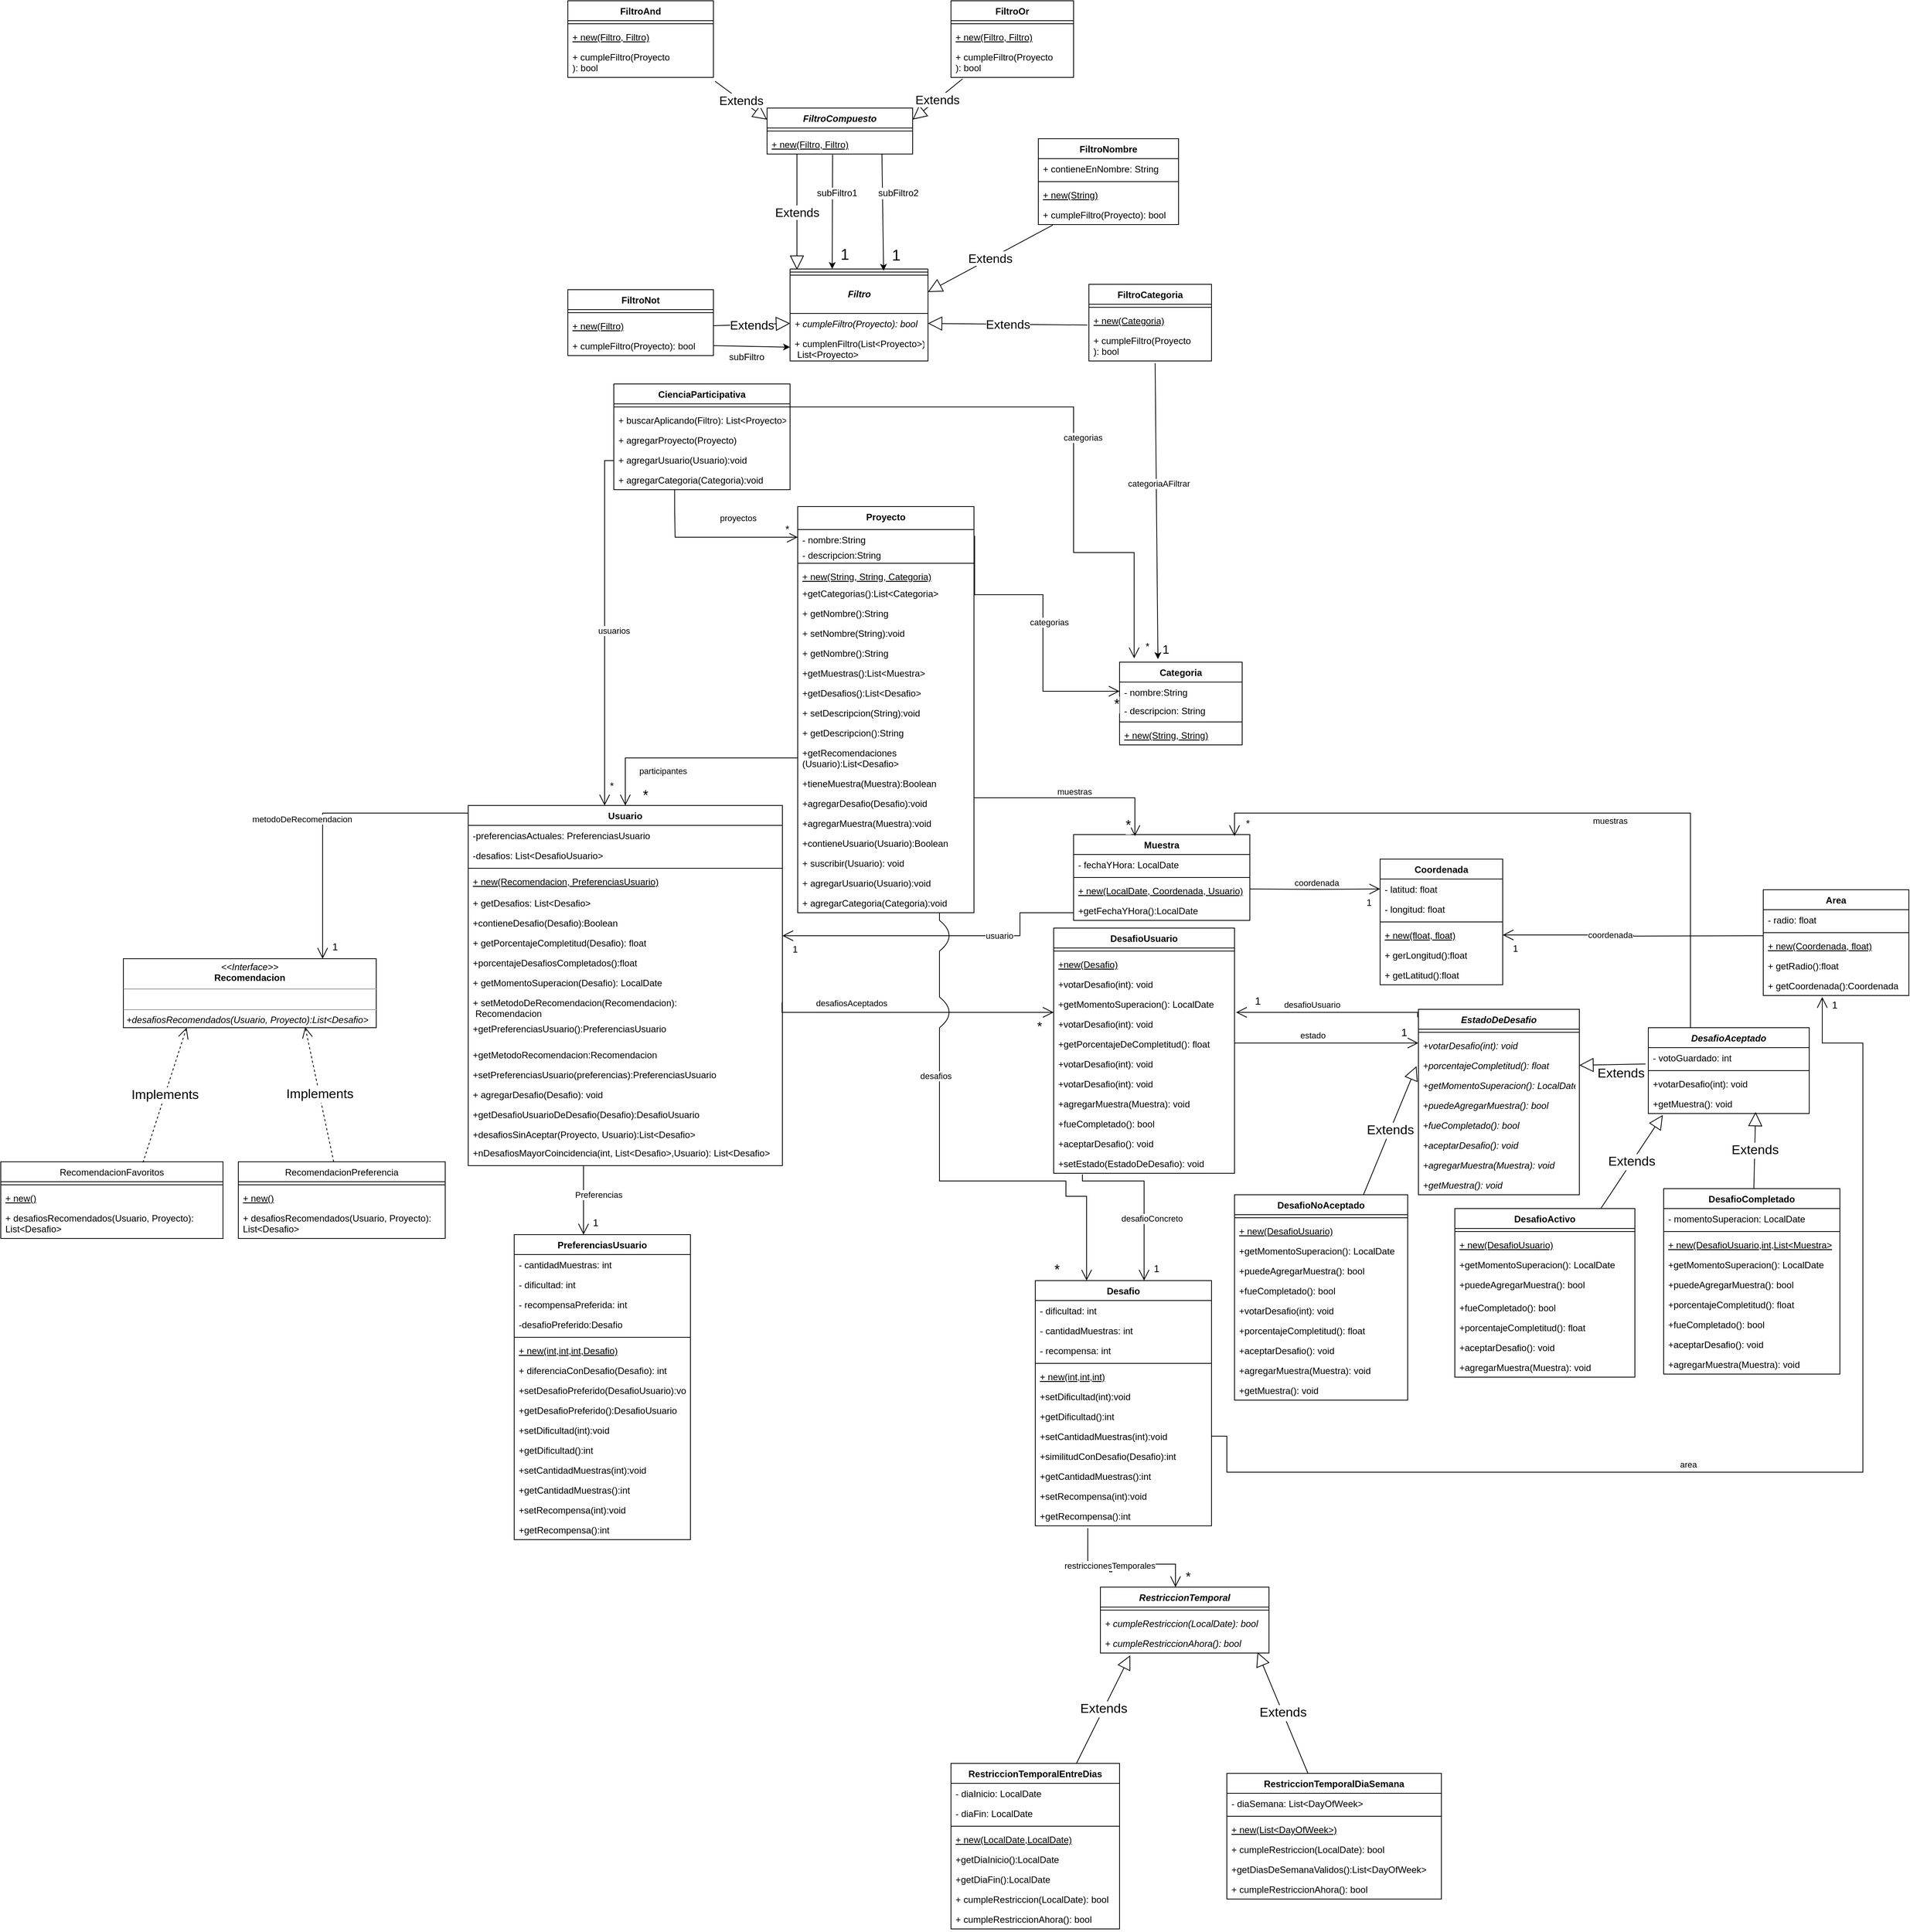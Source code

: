 <mxfile version="20.6.0" type="google"><diagram id="C5RBs43oDa-KdzZeNtuy" name="Page-1"><mxGraphModel grid="1" page="1" gridSize="10" guides="1" tooltips="1" connect="1" arrows="1" fold="1" pageScale="1" pageWidth="827" pageHeight="1169" math="0" shadow="0"><root><mxCell id="WIyWlLk6GJQsqaUBKTNV-0"/><mxCell id="WIyWlLk6GJQsqaUBKTNV-1" parent="WIyWlLk6GJQsqaUBKTNV-0"/><mxCell id="WRdXd9sB3X9mUSoovsNP-0" value="Proyecto" style="swimlane;fontStyle=1;align=center;verticalAlign=top;childLayout=stackLayout;horizontal=1;startSize=30;horizontalStack=0;resizeParent=1;resizeParentMax=0;resizeLast=0;collapsible=1;marginBottom=0;" vertex="1" parent="WIyWlLk6GJQsqaUBKTNV-1"><mxGeometry x="80" y="-270" width="230" height="530" as="geometry"/></mxCell><mxCell id="WRdXd9sB3X9mUSoovsNP-1" value="- nombre:String" style="text;strokeColor=none;fillColor=none;align=left;verticalAlign=top;spacingLeft=4;spacingRight=4;overflow=hidden;rotatable=0;points=[[0,0.5],[1,0.5]];portConstraint=eastwest;" vertex="1" parent="WRdXd9sB3X9mUSoovsNP-0"><mxGeometry y="30" width="230" height="20" as="geometry"/></mxCell><mxCell id="MgNtMq4x_IfsIHqIbD1d-0" value="- descripcion:String" style="text;strokeColor=none;fillColor=none;align=left;verticalAlign=top;spacingLeft=4;spacingRight=4;overflow=hidden;rotatable=0;points=[[0,0.5],[1,0.5]];portConstraint=eastwest;" vertex="1" parent="WRdXd9sB3X9mUSoovsNP-0"><mxGeometry y="50" width="230" height="20" as="geometry"/></mxCell><mxCell id="WRdXd9sB3X9mUSoovsNP-2" value="" style="line;strokeWidth=1;fillColor=none;align=left;verticalAlign=middle;spacingTop=-1;spacingLeft=3;spacingRight=3;rotatable=0;labelPosition=right;points=[];portConstraint=eastwest;strokeColor=inherit;" vertex="1" parent="WRdXd9sB3X9mUSoovsNP-0"><mxGeometry y="70" width="230" height="8" as="geometry"/></mxCell><mxCell id="WRdXd9sB3X9mUSoovsNP-3" value="+ new(String, String, Categoria)" style="text;strokeColor=none;fillColor=none;align=left;verticalAlign=top;spacingLeft=4;spacingRight=4;overflow=hidden;rotatable=0;points=[[0,0.5],[1,0.5]];portConstraint=eastwest;fontStyle=4" vertex="1" parent="WRdXd9sB3X9mUSoovsNP-0"><mxGeometry y="78" width="230" height="22" as="geometry"/></mxCell><mxCell id="WN0UyrvHGQiCXq1AuU-j-7" value="+getCategorias():List&lt;Categoria&gt;" style="text;strokeColor=none;fillColor=none;align=left;verticalAlign=top;spacingLeft=4;spacingRight=4;overflow=hidden;rotatable=0;points=[[0,0.5],[1,0.5]];portConstraint=eastwest;" vertex="1" parent="WRdXd9sB3X9mUSoovsNP-0"><mxGeometry y="100" width="230" height="26" as="geometry"/></mxCell><mxCell id="WN0UyrvHGQiCXq1AuU-j-10" value="+ getNombre():String" style="text;strokeColor=none;fillColor=none;align=left;verticalAlign=top;spacingLeft=4;spacingRight=4;overflow=hidden;rotatable=0;points=[[0,0.5],[1,0.5]];portConstraint=eastwest;" vertex="1" parent="WRdXd9sB3X9mUSoovsNP-0"><mxGeometry y="126" width="230" height="26" as="geometry"/></mxCell><mxCell id="WN0UyrvHGQiCXq1AuU-j-8" value="+ setNombre(String):void" style="text;strokeColor=none;fillColor=none;align=left;verticalAlign=top;spacingLeft=4;spacingRight=4;overflow=hidden;rotatable=0;points=[[0,0.5],[1,0.5]];portConstraint=eastwest;" vertex="1" parent="WRdXd9sB3X9mUSoovsNP-0"><mxGeometry y="152" width="230" height="26" as="geometry"/></mxCell><mxCell id="wB2__AoZPIzGsKNLHHLQ-0" value="+ getNombre():String" style="text;strokeColor=none;fillColor=none;align=left;verticalAlign=top;spacingLeft=4;spacingRight=4;overflow=hidden;rotatable=0;points=[[0,0.5],[1,0.5]];portConstraint=eastwest;" vertex="1" parent="WRdXd9sB3X9mUSoovsNP-0"><mxGeometry y="178" width="230" height="26" as="geometry"/></mxCell><mxCell id="WN0UyrvHGQiCXq1AuU-j-15" value="+getMuestras():List&lt;Muestra&gt;" style="text;strokeColor=none;fillColor=none;align=left;verticalAlign=top;spacingLeft=4;spacingRight=4;overflow=hidden;rotatable=0;points=[[0,0.5],[1,0.5]];portConstraint=eastwest;" vertex="1" parent="WRdXd9sB3X9mUSoovsNP-0"><mxGeometry y="204" width="230" height="26" as="geometry"/></mxCell><mxCell id="WN0UyrvHGQiCXq1AuU-j-16" value="+getDesafios():List&lt;Desafio&gt;" style="text;strokeColor=none;fillColor=none;align=left;verticalAlign=top;spacingLeft=4;spacingRight=4;overflow=hidden;rotatable=0;points=[[0,0.5],[1,0.5]];portConstraint=eastwest;" vertex="1" parent="WRdXd9sB3X9mUSoovsNP-0"><mxGeometry y="230" width="230" height="26" as="geometry"/></mxCell><mxCell id="WN0UyrvHGQiCXq1AuU-j-9" value="+ setDescripcion(String):void" style="text;strokeColor=none;fillColor=none;align=left;verticalAlign=top;spacingLeft=4;spacingRight=4;overflow=hidden;rotatable=0;points=[[0,0.5],[1,0.5]];portConstraint=eastwest;" vertex="1" parent="WRdXd9sB3X9mUSoovsNP-0"><mxGeometry y="256" width="230" height="26" as="geometry"/></mxCell><mxCell id="wB2__AoZPIzGsKNLHHLQ-1" value="+ getDescripcion():String" style="text;strokeColor=none;fillColor=none;align=left;verticalAlign=top;spacingLeft=4;spacingRight=4;overflow=hidden;rotatable=0;points=[[0,0.5],[1,0.5]];portConstraint=eastwest;" vertex="1" parent="WRdXd9sB3X9mUSoovsNP-0"><mxGeometry y="282" width="230" height="26" as="geometry"/></mxCell><mxCell id="awNO3j0QuceDKlnrTNCy-1" value="+getRecomendaciones&#10;(Usuario):List&lt;Desafio&gt;" style="text;strokeColor=none;fillColor=none;align=left;verticalAlign=top;spacingLeft=4;spacingRight=4;overflow=hidden;rotatable=0;points=[[0,0.5],[1,0.5]];portConstraint=eastwest;" vertex="1" parent="WRdXd9sB3X9mUSoovsNP-0"><mxGeometry y="308" width="230" height="40" as="geometry"/></mxCell><mxCell id="WN0UyrvHGQiCXq1AuU-j-14" value="+tieneMuestra(Muestra):Boolean" style="text;strokeColor=none;fillColor=none;align=left;verticalAlign=top;spacingLeft=4;spacingRight=4;overflow=hidden;rotatable=0;points=[[0,0.5],[1,0.5]];portConstraint=eastwest;" vertex="1" parent="WRdXd9sB3X9mUSoovsNP-0"><mxGeometry y="348" width="230" height="26" as="geometry"/></mxCell><mxCell id="WN0UyrvHGQiCXq1AuU-j-17" value="+agregarDesafio(Desafio):void" style="text;strokeColor=none;fillColor=none;align=left;verticalAlign=top;spacingLeft=4;spacingRight=4;overflow=hidden;rotatable=0;points=[[0,0.5],[1,0.5]];portConstraint=eastwest;" vertex="1" parent="WRdXd9sB3X9mUSoovsNP-0"><mxGeometry y="374" width="230" height="26" as="geometry"/></mxCell><mxCell id="WN0UyrvHGQiCXq1AuU-j-13" value="+agregarMuestra(Muestra):void" style="text;strokeColor=none;fillColor=none;align=left;verticalAlign=top;spacingLeft=4;spacingRight=4;overflow=hidden;rotatable=0;points=[[0,0.5],[1,0.5]];portConstraint=eastwest;" vertex="1" parent="WRdXd9sB3X9mUSoovsNP-0"><mxGeometry y="400" width="230" height="26" as="geometry"/></mxCell><mxCell id="WN0UyrvHGQiCXq1AuU-j-11" value="+contieneUsuario(Usuario):Boolean" style="text;strokeColor=none;fillColor=none;align=left;verticalAlign=top;spacingLeft=4;spacingRight=4;overflow=hidden;rotatable=0;points=[[0,0.5],[1,0.5]];portConstraint=eastwest;" vertex="1" parent="WRdXd9sB3X9mUSoovsNP-0"><mxGeometry y="426" width="230" height="26" as="geometry"/></mxCell><mxCell id="G7FcJLHwjED9NJ-Hc4tx-0" value="+ suscribir(Usuario): void" style="text;strokeColor=none;fillColor=none;align=left;verticalAlign=top;spacingLeft=4;spacingRight=4;overflow=hidden;rotatable=0;points=[[0,0.5],[1,0.5]];portConstraint=eastwest;" vertex="1" parent="WRdXd9sB3X9mUSoovsNP-0"><mxGeometry y="452" width="230" height="26" as="geometry"/></mxCell><mxCell id="3AxnXIQkhqF6w4s25QVu-0" value="+ agregarUsuario(Usuario):void" style="text;strokeColor=none;fillColor=none;align=left;verticalAlign=top;spacingLeft=4;spacingRight=4;overflow=hidden;rotatable=0;points=[[0,0.5],[1,0.5]];portConstraint=eastwest;" vertex="1" parent="WRdXd9sB3X9mUSoovsNP-0"><mxGeometry y="478" width="230" height="26" as="geometry"/></mxCell><mxCell id="3AxnXIQkhqF6w4s25QVu-1" value="+ agregarCategoria(Categoria):void" style="text;strokeColor=none;fillColor=none;align=left;verticalAlign=top;spacingLeft=4;spacingRight=4;overflow=hidden;rotatable=0;points=[[0,0.5],[1,0.5]];portConstraint=eastwest;" vertex="1" parent="WRdXd9sB3X9mUSoovsNP-0"><mxGeometry y="504" width="230" height="26" as="geometry"/></mxCell><mxCell id="axV663DeKGKB3O0kkRm1-0" value="Categoria" style="swimlane;fontStyle=1;align=center;verticalAlign=top;childLayout=stackLayout;horizontal=1;startSize=26;horizontalStack=0;resizeParent=1;resizeParentMax=0;resizeLast=0;collapsible=1;marginBottom=0;" vertex="1" parent="WIyWlLk6GJQsqaUBKTNV-1"><mxGeometry x="500" y="-67" width="160" height="108" as="geometry"/></mxCell><mxCell id="axV663DeKGKB3O0kkRm1-1" value="- nombre:String" style="text;strokeColor=none;fillColor=none;align=left;verticalAlign=top;spacingLeft=4;spacingRight=4;overflow=hidden;rotatable=0;points=[[0,0.5],[1,0.5]];portConstraint=eastwest;" vertex="1" parent="axV663DeKGKB3O0kkRm1-0"><mxGeometry y="26" width="160" height="24" as="geometry"/></mxCell><mxCell id="axV663DeKGKB3O0kkRm1-4" value="- descripcion: String" style="text;strokeColor=none;fillColor=none;align=left;verticalAlign=top;spacingLeft=4;spacingRight=4;overflow=hidden;rotatable=0;points=[[0,0.5],[1,0.5]];portConstraint=eastwest;" vertex="1" parent="axV663DeKGKB3O0kkRm1-0"><mxGeometry y="50" width="160" height="24" as="geometry"/></mxCell><mxCell id="axV663DeKGKB3O0kkRm1-2" value="" style="line;strokeWidth=1;fillColor=none;align=left;verticalAlign=middle;spacingTop=-1;spacingLeft=3;spacingRight=3;rotatable=0;labelPosition=right;points=[];portConstraint=eastwest;strokeColor=inherit;" vertex="1" parent="axV663DeKGKB3O0kkRm1-0"><mxGeometry y="74" width="160" height="8" as="geometry"/></mxCell><mxCell id="H0j0wWmB3BwIP4hD05JJ-0" value="+ new(String, String)" style="text;strokeColor=none;fillColor=none;align=left;verticalAlign=top;spacingLeft=4;spacingRight=4;overflow=hidden;rotatable=0;points=[[0,0.5],[1,0.5]];portConstraint=eastwest;fontStyle=4" vertex="1" parent="axV663DeKGKB3O0kkRm1-0"><mxGeometry y="82" width="160" height="26" as="geometry"/></mxCell><mxCell id="axV663DeKGKB3O0kkRm1-5" value="categorias" style="endArrow=open;html=1;endSize=12;startArrow=none;startSize=14;startFill=0;edgeStyle=orthogonalEdgeStyle;rounded=0;entryX=0;entryY=0.5;entryDx=0;entryDy=0;exitX=1.004;exitY=0.413;exitDx=0;exitDy=0;exitPerimeter=0;" edge="1" parent="WIyWlLk6GJQsqaUBKTNV-1" source="WRdXd9sB3X9mUSoovsNP-1" target="axV663DeKGKB3O0kkRm1-1"><mxGeometry x="0.031" y="8" relative="1" as="geometry"><mxPoint x="280" y="-29" as="sourcePoint"/><mxPoint x="460" y="-33.5" as="targetPoint"/><mxPoint as="offset"/><Array as="points"><mxPoint x="400" y="-155"/><mxPoint x="400" y="-29"/></Array></mxGeometry></mxCell><mxCell id="axV663DeKGKB3O0kkRm1-7" value="*" style="edgeLabel;resizable=0;html=1;align=right;verticalAlign=top;fontSize=18;" connectable="0" vertex="1" parent="axV663DeKGKB3O0kkRm1-5"><mxGeometry x="1" relative="1" as="geometry"/></mxCell><mxCell id="axV663DeKGKB3O0kkRm1-8" value="Usuario" style="swimlane;fontStyle=1;align=center;verticalAlign=top;childLayout=stackLayout;horizontal=1;startSize=26;horizontalStack=0;resizeParent=1;resizeParentMax=0;resizeLast=0;collapsible=1;marginBottom=0;" vertex="1" parent="WIyWlLk6GJQsqaUBKTNV-1"><mxGeometry x="-350" y="120" width="410" height="470" as="geometry"/></mxCell><mxCell id="H0j0wWmB3BwIP4hD05JJ-3" value="-preferenciasActuales: PreferenciasUsuario" style="text;strokeColor=none;fillColor=none;align=left;verticalAlign=top;spacingLeft=4;spacingRight=4;overflow=hidden;rotatable=0;points=[[0,0.5],[1,0.5]];portConstraint=eastwest;" vertex="1" parent="axV663DeKGKB3O0kkRm1-8"><mxGeometry y="26" width="410" height="26" as="geometry"/></mxCell><mxCell id="H0j0wWmB3BwIP4hD05JJ-2" value="-desafios: List&lt;DesafioUsuario&gt;" style="text;strokeColor=none;fillColor=none;align=left;verticalAlign=top;spacingLeft=4;spacingRight=4;overflow=hidden;rotatable=0;points=[[0,0.5],[1,0.5]];portConstraint=eastwest;" vertex="1" parent="axV663DeKGKB3O0kkRm1-8"><mxGeometry y="52" width="410" height="26" as="geometry"/></mxCell><mxCell id="axV663DeKGKB3O0kkRm1-10" value="" style="line;strokeWidth=1;fillColor=none;align=left;verticalAlign=middle;spacingTop=-1;spacingLeft=3;spacingRight=3;rotatable=0;labelPosition=right;points=[];portConstraint=eastwest;strokeColor=inherit;" vertex="1" parent="axV663DeKGKB3O0kkRm1-8"><mxGeometry y="78" width="410" height="8" as="geometry"/></mxCell><mxCell id="H0j0wWmB3BwIP4hD05JJ-1" value="+ new(Recomendacion, PreferenciasUsuario)&#10;" style="text;strokeColor=none;fillColor=none;align=left;verticalAlign=top;spacingLeft=4;spacingRight=4;overflow=hidden;rotatable=0;points=[[0,0.5],[1,0.5]];portConstraint=eastwest;fontStyle=4" vertex="1" parent="axV663DeKGKB3O0kkRm1-8"><mxGeometry y="86" width="410" height="28" as="geometry"/></mxCell><mxCell id="axV663DeKGKB3O0kkRm1-11" value="+ getDesafios: List&lt;Desafio&gt;" style="text;strokeColor=none;fillColor=none;align=left;verticalAlign=top;spacingLeft=4;spacingRight=4;overflow=hidden;rotatable=0;points=[[0,0.5],[1,0.5]];portConstraint=eastwest;" vertex="1" parent="axV663DeKGKB3O0kkRm1-8"><mxGeometry y="114" width="410" height="26" as="geometry"/></mxCell><mxCell id="9ISXOSrjkcrVDWjZndrm-1" value="+contieneDesafio(Desafio):Boolean" style="text;strokeColor=none;fillColor=none;align=left;verticalAlign=top;spacingLeft=4;spacingRight=4;overflow=hidden;rotatable=0;points=[[0,0.5],[1,0.5]];portConstraint=eastwest;" vertex="1" parent="axV663DeKGKB3O0kkRm1-8"><mxGeometry y="140" width="410" height="26" as="geometry"/></mxCell><mxCell id="axV663DeKGKB3O0kkRm1-93" value="+ getPorcentajeCompletitud(Desafio): float" style="text;strokeColor=none;fillColor=none;align=left;verticalAlign=top;spacingLeft=4;spacingRight=4;overflow=hidden;rotatable=0;points=[[0,0.5],[1,0.5]];portConstraint=eastwest;" vertex="1" parent="axV663DeKGKB3O0kkRm1-8"><mxGeometry y="166" width="410" height="26" as="geometry"/></mxCell><mxCell id="axV663DeKGKB3O0kkRm1-94" value="+porcentajeDesafiosCompletados():float" style="text;strokeColor=none;fillColor=none;align=left;verticalAlign=top;spacingLeft=4;spacingRight=4;overflow=hidden;rotatable=0;points=[[0,0.5],[1,0.5]];portConstraint=eastwest;" vertex="1" parent="axV663DeKGKB3O0kkRm1-8"><mxGeometry y="192" width="410" height="26" as="geometry"/></mxCell><mxCell id="axV663DeKGKB3O0kkRm1-107" value="+ getMomentoSuperacion(Desafio): LocalDate&#10;" style="text;strokeColor=none;fillColor=none;align=left;verticalAlign=top;spacingLeft=4;spacingRight=4;overflow=hidden;rotatable=0;points=[[0,0.5],[1,0.5]];portConstraint=eastwest;" vertex="1" parent="axV663DeKGKB3O0kkRm1-8"><mxGeometry y="218" width="410" height="26" as="geometry"/></mxCell><mxCell id="iEOcf_LWJJsHeU1DfilJ-7" value="+ setMetodoDeRecomendacion(Recomendacion):&#10; Recomendacion" style="text;strokeColor=none;fillColor=none;align=left;verticalAlign=top;spacingLeft=4;spacingRight=4;overflow=hidden;rotatable=0;points=[[0,0.5],[1,0.5]];portConstraint=eastwest;" vertex="1" parent="axV663DeKGKB3O0kkRm1-8"><mxGeometry y="244" width="410" height="34" as="geometry"/></mxCell><mxCell id="9NB7i9RhRDT81OCzc7uR-11" value="+getPreferenciasUsuario():PreferenciasUsuario&#10;" style="text;strokeColor=none;fillColor=none;align=left;verticalAlign=top;spacingLeft=4;spacingRight=4;overflow=hidden;rotatable=0;points=[[0,0.5],[1,0.5]];portConstraint=eastwest;" vertex="1" parent="axV663DeKGKB3O0kkRm1-8"><mxGeometry y="278" width="410" height="34" as="geometry"/></mxCell><mxCell id="-3-AJa93lnNkrrZA4Tl2-1" value="+getMetodoRecomendacion:Recomendacion" style="text;strokeColor=none;fillColor=none;align=left;verticalAlign=top;spacingLeft=4;spacingRight=4;overflow=hidden;rotatable=0;points=[[0,0.5],[1,0.5]];portConstraint=eastwest;" vertex="1" parent="axV663DeKGKB3O0kkRm1-8"><mxGeometry y="312" width="410" height="26" as="geometry"/></mxCell><mxCell id="H0j0wWmB3BwIP4hD05JJ-4" value="+setPreferenciasUsuario(preferencias):PreferenciasUsuario" style="text;strokeColor=none;fillColor=none;align=left;verticalAlign=top;spacingLeft=4;spacingRight=4;overflow=hidden;rotatable=0;points=[[0,0.5],[1,0.5]];portConstraint=eastwest;" vertex="1" parent="axV663DeKGKB3O0kkRm1-8"><mxGeometry y="338" width="410" height="26" as="geometry"/></mxCell><mxCell id="lRowVnOQ-VycgvLy4Mf3-11" value="+ agregarDesafio(Desafio): void" style="text;strokeColor=none;fillColor=none;align=left;verticalAlign=top;spacingLeft=4;spacingRight=4;overflow=hidden;rotatable=0;points=[[0,0.5],[1,0.5]];portConstraint=eastwest;" vertex="1" parent="axV663DeKGKB3O0kkRm1-8"><mxGeometry y="364" width="410" height="26" as="geometry"/></mxCell><mxCell id="WN0UyrvHGQiCXq1AuU-j-0" value="+getDesafioUsuarioDeDesafio(Desafio):DesafioUsuario" style="text;strokeColor=none;fillColor=none;align=left;verticalAlign=top;spacingLeft=4;spacingRight=4;overflow=hidden;rotatable=0;points=[[0,0.5],[1,0.5]];portConstraint=eastwest;" vertex="1" parent="axV663DeKGKB3O0kkRm1-8"><mxGeometry y="390" width="410" height="26" as="geometry"/></mxCell><mxCell id="sjc_N_1WzfoQ3rKRi_px-4" value="+desafiosSinAceptar(Proyecto, Usuario):List&lt;Desafio&gt;" style="text;strokeColor=none;fillColor=none;align=left;verticalAlign=top;spacingLeft=4;spacingRight=4;overflow=hidden;rotatable=0;points=[[0,0.5],[1,0.5]];portConstraint=eastwest;fontStyle=0" vertex="1" parent="axV663DeKGKB3O0kkRm1-8"><mxGeometry y="416" width="410" height="24" as="geometry"/></mxCell><mxCell id="sjc_N_1WzfoQ3rKRi_px-3" value="+nDesafiosMayorCoincidencia(int, List&lt;Desafio&gt;,Usuario): List&lt;Desafio&gt;" style="text;strokeColor=none;fillColor=none;align=left;verticalAlign=top;spacingLeft=4;spacingRight=4;overflow=hidden;rotatable=0;points=[[0,0.5],[1,0.5]];portConstraint=eastwest;fontStyle=0" vertex="1" parent="axV663DeKGKB3O0kkRm1-8"><mxGeometry y="440" width="410" height="30" as="geometry"/></mxCell><mxCell id="axV663DeKGKB3O0kkRm1-13" value="participantes" style="endArrow=open;html=1;endSize=12;startArrow=none;startSize=14;startFill=0;edgeStyle=orthogonalEdgeStyle;rounded=0;" edge="1" parent="WIyWlLk6GJQsqaUBKTNV-1" source="awNO3j0QuceDKlnrTNCy-1" target="axV663DeKGKB3O0kkRm1-8"><mxGeometry x="0.227" y="17" relative="1" as="geometry"><mxPoint x="216" y="80" as="sourcePoint"/><mxPoint x="460" y="60" as="targetPoint"/><mxPoint as="offset"/></mxGeometry></mxCell><mxCell id="axV663DeKGKB3O0kkRm1-14" value="*" style="edgeLabel;resizable=0;html=1;align=right;verticalAlign=top;fontSize=18;" connectable="0" vertex="1" parent="axV663DeKGKB3O0kkRm1-13"><mxGeometry x="1" relative="1" as="geometry"><mxPoint x="30" y="-30" as="offset"/></mxGeometry></mxCell><mxCell id="axV663DeKGKB3O0kkRm1-15" value="Muestra" style="swimlane;fontStyle=1;align=center;verticalAlign=top;childLayout=stackLayout;horizontal=1;startSize=26;horizontalStack=0;resizeParent=1;resizeParentMax=0;resizeLast=0;collapsible=1;marginBottom=0;" vertex="1" parent="WIyWlLk6GJQsqaUBKTNV-1"><mxGeometry x="440" y="158" width="230" height="112" as="geometry"/></mxCell><mxCell id="axV663DeKGKB3O0kkRm1-16" value="- fechaYHora: LocalDate" style="text;strokeColor=none;fillColor=none;align=left;verticalAlign=top;spacingLeft=4;spacingRight=4;overflow=hidden;rotatable=0;points=[[0,0.5],[1,0.5]];portConstraint=eastwest;" vertex="1" parent="axV663DeKGKB3O0kkRm1-15"><mxGeometry y="26" width="230" height="26" as="geometry"/></mxCell><mxCell id="axV663DeKGKB3O0kkRm1-17" value="" style="line;strokeWidth=1;fillColor=none;align=left;verticalAlign=middle;spacingTop=-1;spacingLeft=3;spacingRight=3;rotatable=0;labelPosition=right;points=[];portConstraint=eastwest;strokeColor=inherit;" vertex="1" parent="axV663DeKGKB3O0kkRm1-15"><mxGeometry y="52" width="230" height="8" as="geometry"/></mxCell><mxCell id="axV663DeKGKB3O0kkRm1-18" value="+ new(LocalDate, Coordenada, Usuario)" style="text;strokeColor=none;fillColor=none;align=left;verticalAlign=top;spacingLeft=4;spacingRight=4;overflow=hidden;rotatable=0;points=[[0,0.5],[1,0.5]];portConstraint=eastwest;fontStyle=4" vertex="1" parent="axV663DeKGKB3O0kkRm1-15"><mxGeometry y="60" width="230" height="26" as="geometry"/></mxCell><mxCell id="WN0UyrvHGQiCXq1AuU-j-21" value="+getFechaYHora():LocalDate" style="text;strokeColor=none;fillColor=none;align=left;verticalAlign=top;spacingLeft=4;spacingRight=4;overflow=hidden;rotatable=0;points=[[0,0.5],[1,0.5]];portConstraint=eastwest;" vertex="1" parent="axV663DeKGKB3O0kkRm1-15"><mxGeometry y="86" width="230" height="26" as="geometry"/></mxCell><mxCell id="axV663DeKGKB3O0kkRm1-24" value="muestras" style="endArrow=open;html=1;endSize=12;startArrow=none;startSize=14;startFill=0;edgeStyle=orthogonalEdgeStyle;rounded=0;exitX=1;exitY=0.5;exitDx=0;exitDy=0;" edge="1" parent="WIyWlLk6GJQsqaUBKTNV-1" source="WN0UyrvHGQiCXq1AuU-j-17"><mxGeometry x="0.031" y="8" relative="1" as="geometry"><mxPoint x="290" y="100" as="sourcePoint"/><mxPoint x="520" y="160" as="targetPoint"/><mxPoint as="offset"/><Array as="points"><mxPoint x="310" y="110"/><mxPoint x="520" y="110"/></Array></mxGeometry></mxCell><mxCell id="axV663DeKGKB3O0kkRm1-25" value="*" style="edgeLabel;resizable=0;html=1;align=right;verticalAlign=top;fontSize=18;" connectable="0" vertex="1" parent="axV663DeKGKB3O0kkRm1-24"><mxGeometry x="1" relative="1" as="geometry"><mxPoint x="-5" y="-31" as="offset"/></mxGeometry></mxCell><mxCell id="axV663DeKGKB3O0kkRm1-27" value="usuario" style="endArrow=open;html=1;endSize=12;startArrow=none;startSize=14;startFill=0;edgeStyle=orthogonalEdgeStyle;rounded=0;" edge="1" parent="WIyWlLk6GJQsqaUBKTNV-1"><mxGeometry x="-0.381" relative="1" as="geometry"><mxPoint x="440" y="259.97" as="sourcePoint"/><mxPoint x="60" y="290" as="targetPoint"/><mxPoint as="offset"/><Array as="points"><mxPoint x="370" y="260"/><mxPoint x="370" y="290"/><mxPoint x="60" y="290"/></Array></mxGeometry></mxCell><mxCell id="axV663DeKGKB3O0kkRm1-28" value="1" style="edgeLabel;resizable=0;html=1;align=right;verticalAlign=top;fontSize=12;" connectable="0" vertex="1" parent="axV663DeKGKB3O0kkRm1-27"><mxGeometry x="1" relative="1" as="geometry"><mxPoint x="20" y="4" as="offset"/></mxGeometry></mxCell><mxCell id="axV663DeKGKB3O0kkRm1-31" value="Coordenada" style="swimlane;fontStyle=1;align=center;verticalAlign=top;childLayout=stackLayout;horizontal=1;startSize=26;horizontalStack=0;resizeParent=1;resizeParentMax=0;resizeLast=0;collapsible=1;marginBottom=0;" vertex="1" parent="WIyWlLk6GJQsqaUBKTNV-1"><mxGeometry x="840" y="190" width="160" height="164" as="geometry"/></mxCell><mxCell id="axV663DeKGKB3O0kkRm1-32" value="- latitud: float" style="text;strokeColor=none;fillColor=none;align=left;verticalAlign=top;spacingLeft=4;spacingRight=4;overflow=hidden;rotatable=0;points=[[0,0.5],[1,0.5]];portConstraint=eastwest;" vertex="1" parent="axV663DeKGKB3O0kkRm1-31"><mxGeometry y="26" width="160" height="26" as="geometry"/></mxCell><mxCell id="axV663DeKGKB3O0kkRm1-33" value="- longitud: float" style="text;strokeColor=none;fillColor=none;align=left;verticalAlign=top;spacingLeft=4;spacingRight=4;overflow=hidden;rotatable=0;points=[[0,0.5],[1,0.5]];portConstraint=eastwest;" vertex="1" parent="axV663DeKGKB3O0kkRm1-31"><mxGeometry y="52" width="160" height="26" as="geometry"/></mxCell><mxCell id="axV663DeKGKB3O0kkRm1-34" value="" style="line;strokeWidth=1;fillColor=none;align=left;verticalAlign=middle;spacingTop=-1;spacingLeft=3;spacingRight=3;rotatable=0;labelPosition=right;points=[];portConstraint=eastwest;strokeColor=inherit;" vertex="1" parent="axV663DeKGKB3O0kkRm1-31"><mxGeometry y="78" width="160" height="8" as="geometry"/></mxCell><mxCell id="juHI0CRJI-6k8HZRLYCB-0" value="+ new(float, float)" style="text;strokeColor=none;fillColor=none;align=left;verticalAlign=top;spacingLeft=4;spacingRight=4;overflow=hidden;rotatable=0;points=[[0,0.5],[1,0.5]];portConstraint=eastwest;fontStyle=4" vertex="1" parent="axV663DeKGKB3O0kkRm1-31"><mxGeometry y="86" width="160" height="26" as="geometry"/></mxCell><mxCell id="juHI0CRJI-6k8HZRLYCB-1" value="+ gerLongitud():float" style="text;strokeColor=none;fillColor=none;align=left;verticalAlign=top;spacingLeft=4;spacingRight=4;overflow=hidden;rotatable=0;points=[[0,0.5],[1,0.5]];portConstraint=eastwest;" vertex="1" parent="axV663DeKGKB3O0kkRm1-31"><mxGeometry y="112" width="160" height="26" as="geometry"/></mxCell><mxCell id="juHI0CRJI-6k8HZRLYCB-3" value="+ getLatitud():float" style="text;strokeColor=none;fillColor=none;align=left;verticalAlign=top;spacingLeft=4;spacingRight=4;overflow=hidden;rotatable=0;points=[[0,0.5],[1,0.5]];portConstraint=eastwest;" vertex="1" parent="axV663DeKGKB3O0kkRm1-31"><mxGeometry y="138" width="160" height="26" as="geometry"/></mxCell><mxCell id="axV663DeKGKB3O0kkRm1-37" value="coordenada" style="endArrow=open;html=1;endSize=12;startArrow=none;startSize=14;startFill=0;edgeStyle=orthogonalEdgeStyle;rounded=0;entryX=0;entryY=0.5;entryDx=0;entryDy=0;" edge="1" parent="WIyWlLk6GJQsqaUBKTNV-1" target="axV663DeKGKB3O0kkRm1-32"><mxGeometry x="0.031" y="8" relative="1" as="geometry"><mxPoint x="670" y="229" as="sourcePoint"/><mxPoint x="300" y="239" as="targetPoint"/><mxPoint as="offset"/></mxGeometry></mxCell><mxCell id="axV663DeKGKB3O0kkRm1-38" value="1" style="edgeLabel;resizable=0;html=1;align=right;verticalAlign=top;fontSize=12;" connectable="0" vertex="1" parent="axV663DeKGKB3O0kkRm1-37"><mxGeometry x="1" relative="1" as="geometry"><mxPoint x="-10" y="4" as="offset"/></mxGeometry></mxCell><mxCell id="axV663DeKGKB3O0kkRm1-40" value="Desafio" style="swimlane;fontStyle=1;align=center;verticalAlign=top;childLayout=stackLayout;horizontal=1;startSize=26;horizontalStack=0;resizeParent=1;resizeParentMax=0;resizeLast=0;collapsible=1;marginBottom=0;" vertex="1" parent="WIyWlLk6GJQsqaUBKTNV-1"><mxGeometry x="390" y="740" width="230" height="320" as="geometry"/></mxCell><mxCell id="axV663DeKGKB3O0kkRm1-73" value="- dificultad: int" style="text;strokeColor=none;fillColor=none;align=left;verticalAlign=top;spacingLeft=4;spacingRight=4;overflow=hidden;rotatable=0;points=[[0,0.5],[1,0.5]];portConstraint=eastwest;" vertex="1" parent="axV663DeKGKB3O0kkRm1-40"><mxGeometry y="26" width="230" height="26" as="geometry"/></mxCell><mxCell id="axV663DeKGKB3O0kkRm1-74" value="- cantidadMuestras: int" style="text;strokeColor=none;fillColor=none;align=left;verticalAlign=top;spacingLeft=4;spacingRight=4;overflow=hidden;rotatable=0;points=[[0,0.5],[1,0.5]];portConstraint=eastwest;" vertex="1" parent="axV663DeKGKB3O0kkRm1-40"><mxGeometry y="52" width="230" height="26" as="geometry"/></mxCell><mxCell id="axV663DeKGKB3O0kkRm1-75" value="- recompensa: int" style="text;strokeColor=none;fillColor=none;align=left;verticalAlign=top;spacingLeft=4;spacingRight=4;overflow=hidden;rotatable=0;points=[[0,0.5],[1,0.5]];portConstraint=eastwest;" vertex="1" parent="axV663DeKGKB3O0kkRm1-40"><mxGeometry y="78" width="230" height="26" as="geometry"/></mxCell><mxCell id="axV663DeKGKB3O0kkRm1-42" value="" style="line;strokeWidth=1;fillColor=none;align=left;verticalAlign=middle;spacingTop=-1;spacingLeft=3;spacingRight=3;rotatable=0;labelPosition=right;points=[];portConstraint=eastwest;strokeColor=inherit;" vertex="1" parent="axV663DeKGKB3O0kkRm1-40"><mxGeometry y="104" width="230" height="8" as="geometry"/></mxCell><mxCell id="H0j0wWmB3BwIP4hD05JJ-10" value="+ new(int,int,int)" style="text;strokeColor=none;fillColor=none;align=left;verticalAlign=top;spacingLeft=4;spacingRight=4;overflow=hidden;rotatable=0;points=[[0,0.5],[1,0.5]];portConstraint=eastwest;fontStyle=4" vertex="1" parent="axV663DeKGKB3O0kkRm1-40"><mxGeometry y="112" width="230" height="26" as="geometry"/></mxCell><mxCell id="H0j0wWmB3BwIP4hD05JJ-25" value="+setDificultad(int):void" style="text;strokeColor=none;fillColor=none;align=left;verticalAlign=top;spacingLeft=4;spacingRight=4;overflow=hidden;rotatable=0;points=[[0,0.5],[1,0.5]];portConstraint=eastwest;fontStyle=0" vertex="1" parent="axV663DeKGKB3O0kkRm1-40"><mxGeometry y="138" width="230" height="26" as="geometry"/></mxCell><mxCell id="H0j0wWmB3BwIP4hD05JJ-26" value="+getDificultad():int" style="text;strokeColor=none;fillColor=none;align=left;verticalAlign=top;spacingLeft=4;spacingRight=4;overflow=hidden;rotatable=0;points=[[0,0.5],[1,0.5]];portConstraint=eastwest;fontStyle=0" vertex="1" parent="axV663DeKGKB3O0kkRm1-40"><mxGeometry y="164" width="230" height="26" as="geometry"/></mxCell><mxCell id="PNOUDfLijhQmjqO5ndbw-13" value="+setCantidadMuestras(int):void" style="text;strokeColor=none;fillColor=none;align=left;verticalAlign=top;spacingLeft=4;spacingRight=4;overflow=hidden;rotatable=0;points=[[0,0.5],[1,0.5]];portConstraint=eastwest;fontStyle=0" vertex="1" parent="axV663DeKGKB3O0kkRm1-40"><mxGeometry y="190" width="230" height="26" as="geometry"/></mxCell><mxCell id="H0j0wWmB3BwIP4hD05JJ-38" value="+similitudConDesafio(Desafio):int" style="text;strokeColor=none;fillColor=none;align=left;verticalAlign=top;spacingLeft=4;spacingRight=4;overflow=hidden;rotatable=0;points=[[0,0.5],[1,0.5]];portConstraint=eastwest;" vertex="1" parent="axV663DeKGKB3O0kkRm1-40"><mxGeometry y="216" width="230" height="26" as="geometry"/></mxCell><mxCell id="H0j0wWmB3BwIP4hD05JJ-31" value="+getCantidadMuestras():int" style="text;strokeColor=none;fillColor=none;align=left;verticalAlign=top;spacingLeft=4;spacingRight=4;overflow=hidden;rotatable=0;points=[[0,0.5],[1,0.5]];portConstraint=eastwest;fontStyle=0" vertex="1" parent="axV663DeKGKB3O0kkRm1-40"><mxGeometry y="242" width="230" height="26" as="geometry"/></mxCell><mxCell id="H0j0wWmB3BwIP4hD05JJ-23" value="+setRecompensa(int):void" style="text;strokeColor=none;fillColor=none;align=left;verticalAlign=top;spacingLeft=4;spacingRight=4;overflow=hidden;rotatable=0;points=[[0,0.5],[1,0.5]];portConstraint=eastwest;fontStyle=0" vertex="1" parent="axV663DeKGKB3O0kkRm1-40"><mxGeometry y="268" width="230" height="26" as="geometry"/></mxCell><mxCell id="H0j0wWmB3BwIP4hD05JJ-22" value="+getRecompensa():int" style="text;strokeColor=none;fillColor=none;align=left;verticalAlign=top;spacingLeft=4;spacingRight=4;overflow=hidden;rotatable=0;points=[[0,0.5],[1,0.5]];portConstraint=eastwest;fontStyle=0" vertex="1" parent="axV663DeKGKB3O0kkRm1-40"><mxGeometry y="294" width="230" height="26" as="geometry"/></mxCell><mxCell id="axV663DeKGKB3O0kkRm1-44" value="Area" style="swimlane;fontStyle=1;align=center;verticalAlign=top;childLayout=stackLayout;horizontal=1;startSize=26;horizontalStack=0;resizeParent=1;resizeParentMax=0;resizeLast=0;collapsible=1;marginBottom=0;" vertex="1" parent="WIyWlLk6GJQsqaUBKTNV-1"><mxGeometry x="1340" y="230" width="190" height="138" as="geometry"/></mxCell><mxCell id="axV663DeKGKB3O0kkRm1-48" value="- radio: float" style="text;strokeColor=none;fillColor=none;align=left;verticalAlign=top;spacingLeft=4;spacingRight=4;overflow=hidden;rotatable=0;points=[[0,0.5],[1,0.5]];portConstraint=eastwest;" vertex="1" parent="axV663DeKGKB3O0kkRm1-44"><mxGeometry y="26" width="190" height="26" as="geometry"/></mxCell><mxCell id="axV663DeKGKB3O0kkRm1-46" value="" style="line;strokeWidth=1;fillColor=none;align=left;verticalAlign=middle;spacingTop=-1;spacingLeft=3;spacingRight=3;rotatable=0;labelPosition=right;points=[];portConstraint=eastwest;strokeColor=inherit;" vertex="1" parent="axV663DeKGKB3O0kkRm1-44"><mxGeometry y="52" width="190" height="8" as="geometry"/></mxCell><mxCell id="axV663DeKGKB3O0kkRm1-47" value="+ new(Coordenada, float)" style="text;strokeColor=none;fillColor=none;align=left;verticalAlign=top;spacingLeft=4;spacingRight=4;overflow=hidden;rotatable=0;points=[[0,0.5],[1,0.5]];portConstraint=eastwest;fontStyle=4" vertex="1" parent="axV663DeKGKB3O0kkRm1-44"><mxGeometry y="60" width="190" height="26" as="geometry"/></mxCell><mxCell id="juHI0CRJI-6k8HZRLYCB-2" value="+ getRadio():float" style="text;strokeColor=none;fillColor=none;align=left;verticalAlign=top;spacingLeft=4;spacingRight=4;overflow=hidden;rotatable=0;points=[[0,0.5],[1,0.5]];portConstraint=eastwest;fontStyle=0" vertex="1" parent="axV663DeKGKB3O0kkRm1-44"><mxGeometry y="86" width="190" height="26" as="geometry"/></mxCell><mxCell id="3AxnXIQkhqF6w4s25QVu-6" value="+ getCoordenada():Coordenada" style="text;strokeColor=none;fillColor=none;align=left;verticalAlign=top;spacingLeft=4;spacingRight=4;overflow=hidden;rotatable=0;points=[[0,0.5],[1,0.5]];portConstraint=eastwest;fontStyle=0" vertex="1" parent="axV663DeKGKB3O0kkRm1-44"><mxGeometry y="112" width="190" height="26" as="geometry"/></mxCell><mxCell id="axV663DeKGKB3O0kkRm1-49" value="coordenada" style="endArrow=open;html=1;endSize=12;startArrow=none;startSize=14;startFill=0;edgeStyle=orthogonalEdgeStyle;rounded=0;" edge="1" parent="WIyWlLk6GJQsqaUBKTNV-1" target="juHI0CRJI-6k8HZRLYCB-0"><mxGeometry x="0.182" relative="1" as="geometry"><mxPoint x="1340" y="290" as="sourcePoint"/><mxPoint x="820" y="280" as="targetPoint"/><mxPoint as="offset"/><Array as="points"/></mxGeometry></mxCell><mxCell id="axV663DeKGKB3O0kkRm1-50" value="1" style="edgeLabel;resizable=0;html=1;align=right;verticalAlign=top;fontSize=12;" connectable="0" vertex="1" parent="axV663DeKGKB3O0kkRm1-49"><mxGeometry x="1" relative="1" as="geometry"><mxPoint x="20" y="4" as="offset"/></mxGeometry></mxCell><mxCell id="axV663DeKGKB3O0kkRm1-51" value="RestriccionTemporal" style="swimlane;fontStyle=3;align=center;verticalAlign=top;childLayout=stackLayout;horizontal=1;startSize=26;horizontalStack=0;resizeParent=1;resizeParentMax=0;resizeLast=0;collapsible=1;marginBottom=0;" vertex="1" parent="WIyWlLk6GJQsqaUBKTNV-1"><mxGeometry x="475" y="1140" width="220" height="86" as="geometry"/></mxCell><mxCell id="axV663DeKGKB3O0kkRm1-53" value="" style="line;strokeWidth=1;fillColor=none;align=left;verticalAlign=middle;spacingTop=-1;spacingLeft=3;spacingRight=3;rotatable=0;labelPosition=right;points=[];portConstraint=eastwest;strokeColor=inherit;" vertex="1" parent="axV663DeKGKB3O0kkRm1-51"><mxGeometry y="26" width="220" height="8" as="geometry"/></mxCell><mxCell id="axV663DeKGKB3O0kkRm1-54" value="+ cumpleRestriccion(LocalDate): bool" style="text;strokeColor=none;fillColor=none;align=left;verticalAlign=top;spacingLeft=4;spacingRight=4;overflow=hidden;rotatable=0;points=[[0,0.5],[1,0.5]];portConstraint=eastwest;fontStyle=2" vertex="1" parent="axV663DeKGKB3O0kkRm1-51"><mxGeometry y="34" width="220" height="26" as="geometry"/></mxCell><mxCell id="bO3VHNbEpYzLx5lOYhri-0" value="+ cumpleRestriccionAhora(): bool" style="text;strokeColor=none;fillColor=none;align=left;verticalAlign=top;spacingLeft=4;spacingRight=4;overflow=hidden;rotatable=0;points=[[0,0.5],[1,0.5]];portConstraint=eastwest;fontStyle=2" vertex="1" parent="axV663DeKGKB3O0kkRm1-51"><mxGeometry y="60" width="220" height="26" as="geometry"/></mxCell><mxCell id="axV663DeKGKB3O0kkRm1-55" value="restriccionesTemporales" style="endArrow=open;html=1;endSize=12;startArrow=none;startSize=14;startFill=0;edgeStyle=orthogonalEdgeStyle;rounded=0;exitX=0.298;exitY=1.115;exitDx=0;exitDy=0;exitPerimeter=0;" edge="1" parent="WIyWlLk6GJQsqaUBKTNV-1" source="H0j0wWmB3BwIP4hD05JJ-22" target="axV663DeKGKB3O0kkRm1-51"><mxGeometry x="-0.266" relative="1" as="geometry"><mxPoint x="400" y="1110" as="sourcePoint"/><mxPoint x="570" y="850" as="targetPoint"/><mxPoint as="offset"/><Array as="points"><mxPoint x="459" y="1110"/><mxPoint x="487" y="1110"/><mxPoint x="487" y="1120"/><mxPoint x="490" y="1120"/><mxPoint x="490" y="1110"/><mxPoint x="573" y="1110"/></Array></mxGeometry></mxCell><mxCell id="axV663DeKGKB3O0kkRm1-56" value="*" style="edgeLabel;resizable=0;html=1;align=right;verticalAlign=top;fontSize=17;" connectable="0" vertex="1" parent="axV663DeKGKB3O0kkRm1-55"><mxGeometry x="1" relative="1" as="geometry"><mxPoint x="20" y="-30" as="offset"/></mxGeometry></mxCell><mxCell id="axV663DeKGKB3O0kkRm1-57" value="RestriccionTemporalEntreDias" style="swimlane;fontStyle=1;align=center;verticalAlign=top;childLayout=stackLayout;horizontal=1;startSize=26;horizontalStack=0;resizeParent=1;resizeParentMax=0;resizeLast=0;collapsible=1;marginBottom=0;" vertex="1" parent="WIyWlLk6GJQsqaUBKTNV-1"><mxGeometry x="280" y="1370" width="220" height="216" as="geometry"/></mxCell><mxCell id="axV663DeKGKB3O0kkRm1-64" value="- diaInicio: LocalDate" style="text;strokeColor=none;fillColor=none;align=left;verticalAlign=top;spacingLeft=4;spacingRight=4;overflow=hidden;rotatable=0;points=[[0,0.5],[1,0.5]];portConstraint=eastwest;" vertex="1" parent="axV663DeKGKB3O0kkRm1-57"><mxGeometry y="26" width="220" height="26" as="geometry"/></mxCell><mxCell id="axV663DeKGKB3O0kkRm1-67" value="- diaFin: LocalDate" style="text;strokeColor=none;fillColor=none;align=left;verticalAlign=top;spacingLeft=4;spacingRight=4;overflow=hidden;rotatable=0;points=[[0,0.5],[1,0.5]];portConstraint=eastwest;" vertex="1" parent="axV663DeKGKB3O0kkRm1-57"><mxGeometry y="52" width="220" height="26" as="geometry"/></mxCell><mxCell id="axV663DeKGKB3O0kkRm1-58" value="" style="line;strokeWidth=1;fillColor=none;align=left;verticalAlign=middle;spacingTop=-1;spacingLeft=3;spacingRight=3;rotatable=0;labelPosition=right;points=[];portConstraint=eastwest;strokeColor=inherit;" vertex="1" parent="axV663DeKGKB3O0kkRm1-57"><mxGeometry y="78" width="220" height="8" as="geometry"/></mxCell><mxCell id="H0j0wWmB3BwIP4hD05JJ-17" value="+ new(LocalDate,LocalDate)" style="text;strokeColor=none;fillColor=none;align=left;verticalAlign=top;spacingLeft=4;spacingRight=4;overflow=hidden;rotatable=0;points=[[0,0.5],[1,0.5]];portConstraint=eastwest;fontStyle=4" vertex="1" parent="axV663DeKGKB3O0kkRm1-57"><mxGeometry y="86" width="220" height="26" as="geometry"/></mxCell><mxCell id="axV663DeKGKB3O0kkRm1-59" value="+getDiaInicio():LocalDate" style="text;strokeColor=none;fillColor=none;align=left;verticalAlign=top;spacingLeft=4;spacingRight=4;overflow=hidden;rotatable=0;points=[[0,0.5],[1,0.5]];portConstraint=eastwest;" vertex="1" parent="axV663DeKGKB3O0kkRm1-57"><mxGeometry y="112" width="220" height="26" as="geometry"/></mxCell><mxCell id="WN0UyrvHGQiCXq1AuU-j-2" value="+getDiaFin():LocalDate" style="text;strokeColor=none;fillColor=none;align=left;verticalAlign=top;spacingLeft=4;spacingRight=4;overflow=hidden;rotatable=0;points=[[0,0.5],[1,0.5]];portConstraint=eastwest;" vertex="1" parent="axV663DeKGKB3O0kkRm1-57"><mxGeometry y="138" width="220" height="26" as="geometry"/></mxCell><mxCell id="WN0UyrvHGQiCXq1AuU-j-1" value="+ cumpleRestriccion(LocalDate): bool" style="text;strokeColor=none;fillColor=none;align=left;verticalAlign=top;spacingLeft=4;spacingRight=4;overflow=hidden;rotatable=0;points=[[0,0.5],[1,0.5]];portConstraint=eastwest;" vertex="1" parent="axV663DeKGKB3O0kkRm1-57"><mxGeometry y="164" width="220" height="26" as="geometry"/></mxCell><mxCell id="H0j0wWmB3BwIP4hD05JJ-15" value="+ cumpleRestriccionAhora(): bool" style="text;strokeColor=none;fillColor=none;align=left;verticalAlign=top;spacingLeft=4;spacingRight=4;overflow=hidden;rotatable=0;points=[[0,0.5],[1,0.5]];portConstraint=eastwest;fontStyle=0" vertex="1" parent="axV663DeKGKB3O0kkRm1-57"><mxGeometry y="190" width="220" height="26" as="geometry"/></mxCell><mxCell id="axV663DeKGKB3O0kkRm1-65" value="Extends" style="endArrow=block;endSize=16;endFill=0;html=1;rounded=0;fontSize=17;entryX=0.177;entryY=1.115;entryDx=0;entryDy=0;entryPerimeter=0;" edge="1" parent="WIyWlLk6GJQsqaUBKTNV-1" source="axV663DeKGKB3O0kkRm1-57" target="bO3VHNbEpYzLx5lOYhri-0"><mxGeometry width="160" relative="1" as="geometry"><mxPoint x="290" y="720" as="sourcePoint"/><mxPoint x="470" y="760" as="targetPoint"/></mxGeometry></mxCell><mxCell id="axV663DeKGKB3O0kkRm1-81" value="RestriccionTemporalDiaSemana" style="swimlane;fontStyle=1;align=center;verticalAlign=top;childLayout=stackLayout;horizontal=1;startSize=26;horizontalStack=0;resizeParent=1;resizeParentMax=0;resizeLast=0;collapsible=1;marginBottom=0;" vertex="1" parent="WIyWlLk6GJQsqaUBKTNV-1"><mxGeometry x="640" y="1383" width="280" height="164" as="geometry"/></mxCell><mxCell id="PNOUDfLijhQmjqO5ndbw-0" value="- diaSemana: List&lt;DayOfWeek&gt;" style="text;strokeColor=none;fillColor=none;align=left;verticalAlign=top;spacingLeft=4;spacingRight=4;overflow=hidden;rotatable=0;points=[[0,0.5],[1,0.5]];portConstraint=eastwest;" vertex="1" parent="axV663DeKGKB3O0kkRm1-81"><mxGeometry y="26" width="280" height="26" as="geometry"/></mxCell><mxCell id="axV663DeKGKB3O0kkRm1-84" value="" style="line;strokeWidth=1;fillColor=none;align=left;verticalAlign=middle;spacingTop=-1;spacingLeft=3;spacingRight=3;rotatable=0;labelPosition=right;points=[];portConstraint=eastwest;strokeColor=inherit;" vertex="1" parent="axV663DeKGKB3O0kkRm1-81"><mxGeometry y="52" width="280" height="8" as="geometry"/></mxCell><mxCell id="H0j0wWmB3BwIP4hD05JJ-18" value="+ new(List&lt;DayOfWeek&gt;)" style="text;strokeColor=none;fillColor=none;align=left;verticalAlign=top;spacingLeft=4;spacingRight=4;overflow=hidden;rotatable=0;points=[[0,0.5],[1,0.5]];portConstraint=eastwest;fontStyle=4" vertex="1" parent="axV663DeKGKB3O0kkRm1-81"><mxGeometry y="60" width="280" height="26" as="geometry"/></mxCell><mxCell id="axV663DeKGKB3O0kkRm1-85" value="+ cumpleRestriccion(LocalDate): bool" style="text;strokeColor=none;fillColor=none;align=left;verticalAlign=top;spacingLeft=4;spacingRight=4;overflow=hidden;rotatable=0;points=[[0,0.5],[1,0.5]];portConstraint=eastwest;" vertex="1" parent="axV663DeKGKB3O0kkRm1-81"><mxGeometry y="86" width="280" height="26" as="geometry"/></mxCell><mxCell id="WN0UyrvHGQiCXq1AuU-j-3" value="+getDiasDeSemanaValidos():List&lt;DayOfWeek&gt;" style="text;strokeColor=none;fillColor=none;align=left;verticalAlign=top;spacingLeft=4;spacingRight=4;overflow=hidden;rotatable=0;points=[[0,0.5],[1,0.5]];portConstraint=eastwest;" vertex="1" parent="axV663DeKGKB3O0kkRm1-81"><mxGeometry y="112" width="280" height="26" as="geometry"/></mxCell><mxCell id="H0j0wWmB3BwIP4hD05JJ-16" value="+ cumpleRestriccionAhora(): bool" style="text;strokeColor=none;fillColor=none;align=left;verticalAlign=top;spacingLeft=4;spacingRight=4;overflow=hidden;rotatable=0;points=[[0,0.5],[1,0.5]];portConstraint=eastwest;fontStyle=0" vertex="1" parent="axV663DeKGKB3O0kkRm1-81"><mxGeometry y="138" width="280" height="26" as="geometry"/></mxCell><mxCell id="axV663DeKGKB3O0kkRm1-86" value="Extends" style="endArrow=block;endSize=16;endFill=0;html=1;rounded=0;fontSize=17;entryX=0.932;entryY=0.962;entryDx=0;entryDy=0;entryPerimeter=0;" edge="1" parent="WIyWlLk6GJQsqaUBKTNV-1" source="axV663DeKGKB3O0kkRm1-81" target="bO3VHNbEpYzLx5lOYhri-0"><mxGeometry width="160" relative="1" as="geometry"><mxPoint x="276" y="750" as="sourcePoint"/><mxPoint x="310.286" y="630" as="targetPoint"/></mxGeometry></mxCell><mxCell id="axV663DeKGKB3O0kkRm1-96" value="PreferenciasUsuario" style="swimlane;fontStyle=1;align=center;verticalAlign=top;childLayout=stackLayout;horizontal=1;startSize=26;horizontalStack=0;resizeParent=1;resizeParentMax=0;resizeLast=0;collapsible=1;marginBottom=0;" vertex="1" parent="WIyWlLk6GJQsqaUBKTNV-1"><mxGeometry x="-290" y="680" width="230" height="398" as="geometry"/></mxCell><mxCell id="axV663DeKGKB3O0kkRm1-97" value="- cantidadMuestras: int" style="text;strokeColor=none;fillColor=none;align=left;verticalAlign=top;spacingLeft=4;spacingRight=4;overflow=hidden;rotatable=0;points=[[0,0.5],[1,0.5]];portConstraint=eastwest;" vertex="1" parent="axV663DeKGKB3O0kkRm1-96"><mxGeometry y="26" width="230" height="26" as="geometry"/></mxCell><mxCell id="axV663DeKGKB3O0kkRm1-102" value="- dificultad: int" style="text;strokeColor=none;fillColor=none;align=left;verticalAlign=top;spacingLeft=4;spacingRight=4;overflow=hidden;rotatable=0;points=[[0,0.5],[1,0.5]];portConstraint=eastwest;" vertex="1" parent="axV663DeKGKB3O0kkRm1-96"><mxGeometry y="52" width="230" height="26" as="geometry"/></mxCell><mxCell id="axV663DeKGKB3O0kkRm1-103" value="- recompensaPreferida: int" style="text;strokeColor=none;fillColor=none;align=left;verticalAlign=top;spacingLeft=4;spacingRight=4;overflow=hidden;rotatable=0;points=[[0,0.5],[1,0.5]];portConstraint=eastwest;" vertex="1" parent="axV663DeKGKB3O0kkRm1-96"><mxGeometry y="78" width="230" height="26" as="geometry"/></mxCell><mxCell id="iEOcf_LWJJsHeU1DfilJ-24" value="-desafioPreferido:Desafio" style="text;strokeColor=none;fillColor=none;align=left;verticalAlign=top;spacingLeft=4;spacingRight=4;overflow=hidden;rotatable=0;points=[[0,0.5],[1,0.5]];portConstraint=eastwest;" vertex="1" parent="axV663DeKGKB3O0kkRm1-96"><mxGeometry y="104" width="230" height="26" as="geometry"/></mxCell><mxCell id="axV663DeKGKB3O0kkRm1-98" value="" style="line;strokeWidth=1;fillColor=none;align=left;verticalAlign=middle;spacingTop=-1;spacingLeft=3;spacingRight=3;rotatable=0;labelPosition=right;points=[];portConstraint=eastwest;strokeColor=inherit;" vertex="1" parent="axV663DeKGKB3O0kkRm1-96"><mxGeometry y="130" width="230" height="8" as="geometry"/></mxCell><mxCell id="H0j0wWmB3BwIP4hD05JJ-9" value="+ new(int,int,int,Desafio)" style="text;strokeColor=none;fillColor=none;align=left;verticalAlign=top;spacingLeft=4;spacingRight=4;overflow=hidden;rotatable=0;points=[[0,0.5],[1,0.5]];portConstraint=eastwest;fontStyle=4" vertex="1" parent="axV663DeKGKB3O0kkRm1-96"><mxGeometry y="138" width="230" height="26" as="geometry"/></mxCell><mxCell id="PNOUDfLijhQmjqO5ndbw-12" value="+ diferenciaConDesafio(Desafio): int" style="text;strokeColor=none;fillColor=none;align=left;verticalAlign=top;spacingLeft=4;spacingRight=4;overflow=hidden;rotatable=0;points=[[0,0.5],[1,0.5]];portConstraint=eastwest;" vertex="1" parent="axV663DeKGKB3O0kkRm1-96"><mxGeometry y="164" width="230" height="26" as="geometry"/></mxCell><mxCell id="H0j0wWmB3BwIP4hD05JJ-32" value="+setDesafioPreferido(DesafioUsuario):void" style="text;strokeColor=none;fillColor=none;align=left;verticalAlign=top;spacingLeft=4;spacingRight=4;overflow=hidden;rotatable=0;points=[[0,0.5],[1,0.5]];portConstraint=eastwest;fontStyle=0" vertex="1" parent="axV663DeKGKB3O0kkRm1-96"><mxGeometry y="190" width="230" height="26" as="geometry"/></mxCell><mxCell id="H0j0wWmB3BwIP4hD05JJ-33" value="+getDesafioPreferido():DesafioUsuario" style="text;strokeColor=none;fillColor=none;align=left;verticalAlign=top;spacingLeft=4;spacingRight=4;overflow=hidden;rotatable=0;points=[[0,0.5],[1,0.5]];portConstraint=eastwest;fontStyle=0" vertex="1" parent="axV663DeKGKB3O0kkRm1-96"><mxGeometry y="216" width="230" height="26" as="geometry"/></mxCell><mxCell id="WN0UyrvHGQiCXq1AuU-j-19" value="+setDificultad(int):void" style="text;strokeColor=none;fillColor=none;align=left;verticalAlign=top;spacingLeft=4;spacingRight=4;overflow=hidden;rotatable=0;points=[[0,0.5],[1,0.5]];portConstraint=eastwest;fontStyle=0" vertex="1" parent="axV663DeKGKB3O0kkRm1-96"><mxGeometry y="242" width="230" height="26" as="geometry"/></mxCell><mxCell id="WN0UyrvHGQiCXq1AuU-j-20" value="+getDificultad():int" style="text;strokeColor=none;fillColor=none;align=left;verticalAlign=top;spacingLeft=4;spacingRight=4;overflow=hidden;rotatable=0;points=[[0,0.5],[1,0.5]];portConstraint=eastwest;fontStyle=0" vertex="1" parent="axV663DeKGKB3O0kkRm1-96"><mxGeometry y="268" width="230" height="26" as="geometry"/></mxCell><mxCell id="H0j0wWmB3BwIP4hD05JJ-34" value="+setCantidadMuestras(int):void" style="text;strokeColor=none;fillColor=none;align=left;verticalAlign=top;spacingLeft=4;spacingRight=4;overflow=hidden;rotatable=0;points=[[0,0.5],[1,0.5]];portConstraint=eastwest;fontStyle=0" vertex="1" parent="axV663DeKGKB3O0kkRm1-96"><mxGeometry y="294" width="230" height="26" as="geometry"/></mxCell><mxCell id="H0j0wWmB3BwIP4hD05JJ-35" value="+getCantidadMuestras():int" style="text;strokeColor=none;fillColor=none;align=left;verticalAlign=top;spacingLeft=4;spacingRight=4;overflow=hidden;rotatable=0;points=[[0,0.5],[1,0.5]];portConstraint=eastwest;fontStyle=0" vertex="1" parent="axV663DeKGKB3O0kkRm1-96"><mxGeometry y="320" width="230" height="26" as="geometry"/></mxCell><mxCell id="H0j0wWmB3BwIP4hD05JJ-36" value="+setRecompensa(int):void" style="text;strokeColor=none;fillColor=none;align=left;verticalAlign=top;spacingLeft=4;spacingRight=4;overflow=hidden;rotatable=0;points=[[0,0.5],[1,0.5]];portConstraint=eastwest;fontStyle=0" vertex="1" parent="axV663DeKGKB3O0kkRm1-96"><mxGeometry y="346" width="230" height="26" as="geometry"/></mxCell><mxCell id="H0j0wWmB3BwIP4hD05JJ-37" value="+getRecompensa():int" style="text;strokeColor=none;fillColor=none;align=left;verticalAlign=top;spacingLeft=4;spacingRight=4;overflow=hidden;rotatable=0;points=[[0,0.5],[1,0.5]];portConstraint=eastwest;fontStyle=0" vertex="1" parent="axV663DeKGKB3O0kkRm1-96"><mxGeometry y="372" width="230" height="26" as="geometry"/></mxCell><mxCell id="axV663DeKGKB3O0kkRm1-104" value="desafiosAceptados" style="endArrow=open;html=1;endSize=12;startArrow=none;startSize=14;startFill=0;edgeStyle=orthogonalEdgeStyle;rounded=0;exitX=0.999;exitY=0.376;exitDx=0;exitDy=0;exitPerimeter=0;" edge="1" parent="WIyWlLk6GJQsqaUBKTNV-1" source="iEOcf_LWJJsHeU1DfilJ-7" target="-7sX8G6IJtAovsX12XtH-27"><mxGeometry x="-0.435" y="12" relative="1" as="geometry"><mxPoint x="290" y="330" as="sourcePoint"/><mxPoint x="370" y="380" as="targetPoint"/><mxPoint as="offset"/><Array as="points"><mxPoint x="60" y="390"/></Array></mxGeometry></mxCell><mxCell id="axV663DeKGKB3O0kkRm1-105" value="*" style="edgeLabel;resizable=0;html=1;align=right;verticalAlign=top;fontSize=17;" connectable="0" vertex="1" parent="axV663DeKGKB3O0kkRm1-104"><mxGeometry x="1" relative="1" as="geometry"><mxPoint x="-14" y="2" as="offset"/></mxGeometry></mxCell><mxCell id="axV663DeKGKB3O0kkRm1-109" value="DesafioUsuario" style="swimlane;fontStyle=1;align=center;verticalAlign=top;childLayout=stackLayout;horizontal=1;startSize=26;horizontalStack=0;resizeParent=1;resizeParentMax=0;resizeLast=0;collapsible=1;marginBottom=0;" vertex="1" parent="WIyWlLk6GJQsqaUBKTNV-1"><mxGeometry x="414" y="280" width="236" height="320" as="geometry"/></mxCell><mxCell id="axV663DeKGKB3O0kkRm1-114" value="" style="line;strokeWidth=1;fillColor=none;align=left;verticalAlign=middle;spacingTop=-1;spacingLeft=3;spacingRight=3;rotatable=0;labelPosition=right;points=[];portConstraint=eastwest;strokeColor=inherit;" vertex="1" parent="axV663DeKGKB3O0kkRm1-109"><mxGeometry y="26" width="236" height="8" as="geometry"/></mxCell><mxCell id="H0j0wWmB3BwIP4hD05JJ-19" value="+new(Desafio)" style="text;strokeColor=none;fillColor=none;align=left;verticalAlign=top;spacingLeft=4;spacingRight=4;overflow=hidden;rotatable=0;points=[[0,0.5],[1,0.5]];portConstraint=eastwest;fontStyle=4" vertex="1" parent="axV663DeKGKB3O0kkRm1-109"><mxGeometry y="34" width="236" height="26" as="geometry"/></mxCell><mxCell id="axV663DeKGKB3O0kkRm1-115" value="+votarDesafio(int): void" style="text;strokeColor=none;fillColor=none;align=left;verticalAlign=top;spacingLeft=4;spacingRight=4;overflow=hidden;rotatable=0;points=[[0,0.5],[1,0.5]];portConstraint=eastwest;" vertex="1" parent="axV663DeKGKB3O0kkRm1-109"><mxGeometry y="60" width="236" height="26" as="geometry"/></mxCell><mxCell id="-7sX8G6IJtAovsX12XtH-27" value="+getMomentoSuperacion(): LocalDate" style="text;strokeColor=none;fillColor=none;align=left;verticalAlign=top;spacingLeft=4;spacingRight=4;overflow=hidden;rotatable=0;points=[[0,0.5],[1,0.5]];portConstraint=eastwest;" vertex="1" parent="axV663DeKGKB3O0kkRm1-109"><mxGeometry y="86" width="236" height="26" as="geometry"/></mxCell><mxCell id="Arubd9l8QKyguZPNL7Eu-0" value="+votarDesafio(int): void" style="text;strokeColor=none;fillColor=none;align=left;verticalAlign=top;spacingLeft=4;spacingRight=4;overflow=hidden;rotatable=0;points=[[0,0.5],[1,0.5]];portConstraint=eastwest;" vertex="1" parent="axV663DeKGKB3O0kkRm1-109"><mxGeometry y="112" width="236" height="26" as="geometry"/></mxCell><mxCell id="-7sX8G6IJtAovsX12XtH-41" value="+getPorcentajeDeCompletitud(): float" style="text;strokeColor=none;fillColor=none;align=left;verticalAlign=top;spacingLeft=4;spacingRight=4;overflow=hidden;rotatable=0;points=[[0,0.5],[1,0.5]];portConstraint=eastwest;" vertex="1" parent="axV663DeKGKB3O0kkRm1-109"><mxGeometry y="138" width="236" height="26" as="geometry"/></mxCell><mxCell id="Arubd9l8QKyguZPNL7Eu-1" value="+votarDesafio(int): void" style="text;strokeColor=none;fillColor=none;align=left;verticalAlign=top;spacingLeft=4;spacingRight=4;overflow=hidden;rotatable=0;points=[[0,0.5],[1,0.5]];portConstraint=eastwest;" vertex="1" parent="axV663DeKGKB3O0kkRm1-109"><mxGeometry y="164" width="236" height="26" as="geometry"/></mxCell><mxCell id="Arubd9l8QKyguZPNL7Eu-2" value="+votarDesafio(int): void" style="text;strokeColor=none;fillColor=none;align=left;verticalAlign=top;spacingLeft=4;spacingRight=4;overflow=hidden;rotatable=0;points=[[0,0.5],[1,0.5]];portConstraint=eastwest;" vertex="1" parent="axV663DeKGKB3O0kkRm1-109"><mxGeometry y="190" width="236" height="26" as="geometry"/></mxCell><mxCell id="-7sX8G6IJtAovsX12XtH-44" value="+agregarMuestra(Muestra): void" style="text;strokeColor=none;fillColor=none;align=left;verticalAlign=top;spacingLeft=4;spacingRight=4;overflow=hidden;rotatable=0;points=[[0,0.5],[1,0.5]];portConstraint=eastwest;" vertex="1" parent="axV663DeKGKB3O0kkRm1-109"><mxGeometry y="216" width="236" height="26" as="geometry"/></mxCell><mxCell id="-7sX8G6IJtAovsX12XtH-48" value="+fueCompletado(): bool" style="text;strokeColor=none;fillColor=none;align=left;verticalAlign=top;spacingLeft=4;spacingRight=4;overflow=hidden;rotatable=0;points=[[0,0.5],[1,0.5]];portConstraint=eastwest;" vertex="1" parent="axV663DeKGKB3O0kkRm1-109"><mxGeometry y="242" width="236" height="26" as="geometry"/></mxCell><mxCell id="yrfQvhAwYhNBNrJrCwYn-31" value="+aceptarDesafio(): void" style="text;strokeColor=none;fillColor=none;align=left;verticalAlign=top;spacingLeft=4;spacingRight=4;overflow=hidden;rotatable=0;points=[[0,0.5],[1,0.5]];portConstraint=eastwest;" vertex="1" parent="axV663DeKGKB3O0kkRm1-109"><mxGeometry y="268" width="236" height="26" as="geometry"/></mxCell><mxCell id="yrfQvhAwYhNBNrJrCwYn-36" value="+setEstado(EstadoDeDesafio): void" style="text;strokeColor=none;fillColor=none;align=left;verticalAlign=top;spacingLeft=4;spacingRight=4;overflow=hidden;rotatable=0;points=[[0,0.5],[1,0.5]];portConstraint=eastwest;" vertex="1" parent="axV663DeKGKB3O0kkRm1-109"><mxGeometry y="294" width="236" height="26" as="geometry"/></mxCell><mxCell id="axV663DeKGKB3O0kkRm1-118" value="desafioConcreto" style="endArrow=open;html=1;endSize=12;startArrow=none;startSize=14;startFill=0;edgeStyle=orthogonalEdgeStyle;rounded=0;exitX=0.159;exitY=1.052;exitDx=0;exitDy=0;exitPerimeter=0;" edge="1" parent="WIyWlLk6GJQsqaUBKTNV-1" source="yrfQvhAwYhNBNrJrCwYn-36" target="axV663DeKGKB3O0kkRm1-40"><mxGeometry x="0.266" y="10" relative="1" as="geometry"><mxPoint x="480" y="550" as="sourcePoint"/><mxPoint x="424" y="340" as="targetPoint"/><mxPoint as="offset"/><Array as="points"><mxPoint x="451" y="610"/><mxPoint x="532" y="610"/></Array></mxGeometry></mxCell><mxCell id="axV663DeKGKB3O0kkRm1-119" value="1" style="edgeLabel;resizable=0;html=1;align=right;verticalAlign=top;fontSize=13;" connectable="0" vertex="1" parent="axV663DeKGKB3O0kkRm1-118"><mxGeometry x="1" relative="1" as="geometry"><mxPoint x="20" y="-30" as="offset"/></mxGeometry></mxCell><mxCell id="axV663DeKGKB3O0kkRm1-124" value="Preferencias" style="endArrow=open;html=1;endSize=12;startArrow=none;startSize=14;startFill=0;edgeStyle=orthogonalEdgeStyle;rounded=0;exitX=0.367;exitY=1.02;exitDx=0;exitDy=0;exitPerimeter=0;" edge="1" parent="WIyWlLk6GJQsqaUBKTNV-1" source="sjc_N_1WzfoQ3rKRi_px-3" target="axV663DeKGKB3O0kkRm1-96"><mxGeometry x="-0.16" y="20" relative="1" as="geometry"><mxPoint x="-10" y="610" as="sourcePoint"/><mxPoint x="30" y="532" as="targetPoint"/><mxPoint as="offset"/><Array as="points"><mxPoint x="-199" y="690"/><mxPoint x="-199" y="690"/></Array></mxGeometry></mxCell><mxCell id="axV663DeKGKB3O0kkRm1-125" value="1" style="edgeLabel;resizable=0;html=1;align=right;verticalAlign=top;fontSize=13;" connectable="0" vertex="1" parent="axV663DeKGKB3O0kkRm1-124"><mxGeometry x="1" relative="1" as="geometry"><mxPoint x="20" y="-30" as="offset"/></mxGeometry></mxCell><mxCell id="iEOcf_LWJJsHeU1DfilJ-20" value="metodoDeRecomendacion" style="endArrow=open;html=1;endSize=12;startArrow=none;startSize=14;startFill=0;edgeStyle=orthogonalEdgeStyle;rounded=0;" edge="1" parent="WIyWlLk6GJQsqaUBKTNV-1" source="axV663DeKGKB3O0kkRm1-8" target="MauM22F4ybMkBPO4P2sL-1"><mxGeometry x="0.04" y="-27" relative="1" as="geometry"><mxPoint x="70" y="100" as="sourcePoint"/><mxPoint x="-413" y="342" as="targetPoint"/><mxPoint as="offset"/><Array as="points"><mxPoint x="-540" y="130"/></Array></mxGeometry></mxCell><mxCell id="iEOcf_LWJJsHeU1DfilJ-21" value="1" style="edgeLabel;resizable=0;html=1;align=right;verticalAlign=top;fontSize=13;" connectable="0" vertex="1" parent="iEOcf_LWJJsHeU1DfilJ-20"><mxGeometry x="1" relative="1" as="geometry"><mxPoint x="20" y="-30" as="offset"/></mxGeometry></mxCell><mxCell id="iEOcf_LWJJsHeU1DfilJ-25" value="RecomendacionFavoritos" style="swimlane;fontStyle=0;align=center;verticalAlign=top;childLayout=stackLayout;horizontal=1;startSize=26;horizontalStack=0;resizeParent=1;resizeParentMax=0;resizeLast=0;collapsible=1;marginBottom=0;" vertex="1" parent="WIyWlLk6GJQsqaUBKTNV-1"><mxGeometry x="-960" y="585" width="290" height="100" as="geometry"/></mxCell><mxCell id="iEOcf_LWJJsHeU1DfilJ-26" value="" style="line;strokeWidth=1;fillColor=none;align=left;verticalAlign=middle;spacingTop=-1;spacingLeft=3;spacingRight=3;rotatable=0;labelPosition=right;points=[];portConstraint=eastwest;strokeColor=inherit;" vertex="1" parent="iEOcf_LWJJsHeU1DfilJ-25"><mxGeometry y="26" width="290" height="8" as="geometry"/></mxCell><mxCell id="H0j0wWmB3BwIP4hD05JJ-8" value="+ new()" style="text;strokeColor=none;fillColor=none;align=left;verticalAlign=top;spacingLeft=4;spacingRight=4;overflow=hidden;rotatable=0;points=[[0,0.5],[1,0.5]];portConstraint=eastwest;fontStyle=4" vertex="1" parent="iEOcf_LWJJsHeU1DfilJ-25"><mxGeometry y="34" width="290" height="26" as="geometry"/></mxCell><mxCell id="iEOcf_LWJJsHeU1DfilJ-32" value="+ desafiosRecomendados(Usuario, Proyecto):&#10;List&lt;Desafio&gt;" style="text;strokeColor=none;fillColor=none;align=left;verticalAlign=top;spacingLeft=4;spacingRight=4;overflow=hidden;rotatable=0;points=[[0,0.5],[1,0.5]];portConstraint=eastwest;fontStyle=0" vertex="1" parent="iEOcf_LWJJsHeU1DfilJ-25"><mxGeometry y="60" width="290" height="40" as="geometry"/></mxCell><mxCell id="iEOcf_LWJJsHeU1DfilJ-28" value="RecomendacionPreferencia" style="swimlane;fontStyle=0;align=center;verticalAlign=top;childLayout=stackLayout;horizontal=1;startSize=26;horizontalStack=0;resizeParent=1;resizeParentMax=0;resizeLast=0;collapsible=1;marginBottom=0;" vertex="1" parent="WIyWlLk6GJQsqaUBKTNV-1"><mxGeometry x="-650" y="585" width="270" height="100" as="geometry"/></mxCell><mxCell id="iEOcf_LWJJsHeU1DfilJ-30" value="" style="line;strokeWidth=1;fillColor=none;align=left;verticalAlign=middle;spacingTop=-1;spacingLeft=3;spacingRight=3;rotatable=0;labelPosition=right;points=[];portConstraint=eastwest;strokeColor=inherit;" vertex="1" parent="iEOcf_LWJJsHeU1DfilJ-28"><mxGeometry y="26" width="270" height="8" as="geometry"/></mxCell><mxCell id="H0j0wWmB3BwIP4hD05JJ-7" value="+ new()" style="text;strokeColor=none;fillColor=none;align=left;verticalAlign=top;spacingLeft=4;spacingRight=4;overflow=hidden;rotatable=0;points=[[0,0.5],[1,0.5]];portConstraint=eastwest;fontStyle=4" vertex="1" parent="iEOcf_LWJJsHeU1DfilJ-28"><mxGeometry y="34" width="270" height="26" as="geometry"/></mxCell><mxCell id="iEOcf_LWJJsHeU1DfilJ-33" value="+ desafiosRecomendados(Usuario, Proyecto):&#10;List&lt;Desafio&gt;" style="text;strokeColor=none;fillColor=none;align=left;verticalAlign=top;spacingLeft=4;spacingRight=4;overflow=hidden;rotatable=0;points=[[0,0.5],[1,0.5]];portConstraint=eastwest;fontStyle=0" vertex="1" parent="iEOcf_LWJJsHeU1DfilJ-28"><mxGeometry y="60" width="270" height="40" as="geometry"/></mxCell><mxCell id="iEOcf_LWJJsHeU1DfilJ-37" value="FiltroAnd" style="swimlane;fontStyle=1;align=center;verticalAlign=top;childLayout=stackLayout;horizontal=1;startSize=26;horizontalStack=0;resizeParent=1;resizeParentMax=0;resizeLast=0;collapsible=1;marginBottom=0;" vertex="1" parent="WIyWlLk6GJQsqaUBKTNV-1"><mxGeometry x="-220" y="-930" width="190" height="100" as="geometry"/></mxCell><mxCell id="iEOcf_LWJJsHeU1DfilJ-39" value="" style="line;strokeWidth=1;fillColor=none;align=left;verticalAlign=middle;spacingTop=-1;spacingLeft=3;spacingRight=3;rotatable=0;labelPosition=right;points=[];portConstraint=eastwest;strokeColor=inherit;" vertex="1" parent="iEOcf_LWJJsHeU1DfilJ-37"><mxGeometry y="26" width="190" height="8" as="geometry"/></mxCell><mxCell id="-7sX8G6IJtAovsX12XtH-0" value="+ new(Filtro, Filtro)" style="text;strokeColor=none;fillColor=none;align=left;verticalAlign=top;spacingLeft=4;spacingRight=4;overflow=hidden;rotatable=0;points=[[0,0.5],[1,0.5]];portConstraint=eastwest;fontStyle=4" vertex="1" parent="iEOcf_LWJJsHeU1DfilJ-37"><mxGeometry y="34" width="190" height="26" as="geometry"/></mxCell><mxCell id="lDtZdebNfVWpDuQu_Zgh-5" value="+ cumpleFiltro(Proyecto&#10;): bool" style="text;strokeColor=none;fillColor=none;align=left;verticalAlign=top;spacingLeft=4;spacingRight=4;overflow=hidden;rotatable=0;points=[[0,0.5],[1,0.5]];portConstraint=eastwest;" vertex="1" parent="iEOcf_LWJJsHeU1DfilJ-37"><mxGeometry y="60" width="190" height="40" as="geometry"/></mxCell><mxCell id="iEOcf_LWJJsHeU1DfilJ-41" value="FiltroOr" style="swimlane;fontStyle=1;align=center;verticalAlign=top;childLayout=stackLayout;horizontal=1;startSize=26;horizontalStack=0;resizeParent=1;resizeParentMax=0;resizeLast=0;collapsible=1;marginBottom=0;" vertex="1" parent="WIyWlLk6GJQsqaUBKTNV-1"><mxGeometry x="280" y="-930" width="160" height="100" as="geometry"/></mxCell><mxCell id="iEOcf_LWJJsHeU1DfilJ-43" value="" style="line;strokeWidth=1;fillColor=none;align=left;verticalAlign=middle;spacingTop=-1;spacingLeft=3;spacingRight=3;rotatable=0;labelPosition=right;points=[];portConstraint=eastwest;strokeColor=inherit;" vertex="1" parent="iEOcf_LWJJsHeU1DfilJ-41"><mxGeometry y="26" width="160" height="8" as="geometry"/></mxCell><mxCell id="-7sX8G6IJtAovsX12XtH-1" value="+ new(Filtro, Filtro)" style="text;strokeColor=none;fillColor=none;align=left;verticalAlign=top;spacingLeft=4;spacingRight=4;overflow=hidden;rotatable=0;points=[[0,0.5],[1,0.5]];portConstraint=eastwest;fontStyle=4" vertex="1" parent="iEOcf_LWJJsHeU1DfilJ-41"><mxGeometry y="34" width="160" height="26" as="geometry"/></mxCell><mxCell id="iEOcf_LWJJsHeU1DfilJ-66" value="+ cumpleFiltro(Proyecto&#10;): bool" style="text;strokeColor=none;fillColor=none;align=left;verticalAlign=top;spacingLeft=4;spacingRight=4;overflow=hidden;rotatable=0;points=[[0,0.5],[1,0.5]];portConstraint=eastwest;" vertex="1" parent="iEOcf_LWJJsHeU1DfilJ-41"><mxGeometry y="60" width="160" height="40" as="geometry"/></mxCell><mxCell id="iEOcf_LWJJsHeU1DfilJ-45" value="FiltroNombre" style="swimlane;fontStyle=1;align=center;verticalAlign=top;childLayout=stackLayout;horizontal=1;startSize=26;horizontalStack=0;resizeParent=1;resizeParentMax=0;resizeLast=0;collapsible=1;marginBottom=0;" vertex="1" parent="WIyWlLk6GJQsqaUBKTNV-1"><mxGeometry x="394" y="-750" width="183" height="112" as="geometry"/></mxCell><mxCell id="iEOcf_LWJJsHeU1DfilJ-46" value="+ contieneEnNombre: String" style="text;strokeColor=none;fillColor=none;align=left;verticalAlign=top;spacingLeft=4;spacingRight=4;overflow=hidden;rotatable=0;points=[[0,0.5],[1,0.5]];portConstraint=eastwest;" vertex="1" parent="iEOcf_LWJJsHeU1DfilJ-45"><mxGeometry y="26" width="183" height="26" as="geometry"/></mxCell><mxCell id="iEOcf_LWJJsHeU1DfilJ-47" value="" style="line;strokeWidth=1;fillColor=none;align=left;verticalAlign=middle;spacingTop=-1;spacingLeft=3;spacingRight=3;rotatable=0;labelPosition=right;points=[];portConstraint=eastwest;strokeColor=inherit;" vertex="1" parent="iEOcf_LWJJsHeU1DfilJ-45"><mxGeometry y="52" width="183" height="8" as="geometry"/></mxCell><mxCell id="-7sX8G6IJtAovsX12XtH-4" value="+ new(String)" style="text;strokeColor=none;fillColor=none;align=left;verticalAlign=top;spacingLeft=4;spacingRight=4;overflow=hidden;rotatable=0;points=[[0,0.5],[1,0.5]];portConstraint=eastwest;fontStyle=4" vertex="1" parent="iEOcf_LWJJsHeU1DfilJ-45"><mxGeometry y="60" width="183" height="26" as="geometry"/></mxCell><mxCell id="iEOcf_LWJJsHeU1DfilJ-65" value="+ cumpleFiltro(Proyecto): bool" style="text;strokeColor=none;fillColor=none;align=left;verticalAlign=top;spacingLeft=4;spacingRight=4;overflow=hidden;rotatable=0;points=[[0,0.5],[1,0.5]];portConstraint=eastwest;" vertex="1" parent="iEOcf_LWJJsHeU1DfilJ-45"><mxGeometry y="86" width="183" height="26" as="geometry"/></mxCell><mxCell id="iEOcf_LWJJsHeU1DfilJ-49" value="" style="swimlane;fontStyle=3;align=center;verticalAlign=top;childLayout=stackLayout;horizontal=1;startSize=0;horizontalStack=0;resizeParent=1;resizeParentMax=0;resizeLast=0;collapsible=1;marginBottom=0;" vertex="1" parent="WIyWlLk6GJQsqaUBKTNV-1"><mxGeometry x="70" y="-580" width="180" height="120" as="geometry"/></mxCell><mxCell id="iEOcf_LWJJsHeU1DfilJ-51" value="" style="line;strokeWidth=1;fillColor=none;align=left;verticalAlign=middle;spacingTop=-1;spacingLeft=3;spacingRight=3;rotatable=0;labelPosition=right;points=[];portConstraint=eastwest;strokeColor=inherit;" vertex="1" parent="iEOcf_LWJJsHeU1DfilJ-49"><mxGeometry width="180" height="8" as="geometry"/></mxCell><mxCell id="iEOcf_LWJJsHeU1DfilJ-78" value="&lt;b&gt;&lt;i&gt;Filtro&lt;/i&gt;&lt;/b&gt;" style="html=1;" vertex="1" parent="iEOcf_LWJJsHeU1DfilJ-49"><mxGeometry y="8" width="180" height="50" as="geometry"/></mxCell><mxCell id="iEOcf_LWJJsHeU1DfilJ-52" value="+ cumpleFiltro(Proyecto): bool" style="text;strokeColor=none;fillColor=none;align=left;verticalAlign=top;spacingLeft=4;spacingRight=4;overflow=hidden;rotatable=0;points=[[0,0.5],[1,0.5]];portConstraint=eastwest;fontStyle=2" vertex="1" parent="iEOcf_LWJJsHeU1DfilJ-49"><mxGeometry y="58" width="180" height="26" as="geometry"/></mxCell><mxCell id="iEOcf_LWJJsHeU1DfilJ-89" value="+ cumplenFiltro(List&lt;Proyecto&gt;):&#10; List&lt;Proyecto&gt;" style="text;strokeColor=none;fillColor=none;align=left;verticalAlign=top;spacingLeft=4;spacingRight=4;overflow=hidden;rotatable=0;points=[[0,0.5],[1,0.5]];portConstraint=eastwest;fontStyle=0" vertex="1" parent="iEOcf_LWJJsHeU1DfilJ-49"><mxGeometry y="84" width="180" height="36" as="geometry"/></mxCell><mxCell id="iEOcf_LWJJsHeU1DfilJ-53" value="FiltroCategoria" style="swimlane;fontStyle=1;align=center;verticalAlign=top;childLayout=stackLayout;horizontal=1;startSize=26;horizontalStack=0;resizeParent=1;resizeParentMax=0;resizeLast=0;collapsible=1;marginBottom=0;" vertex="1" parent="WIyWlLk6GJQsqaUBKTNV-1"><mxGeometry x="460" y="-560" width="160" height="100" as="geometry"/></mxCell><mxCell id="iEOcf_LWJJsHeU1DfilJ-55" value="" style="line;strokeWidth=1;fillColor=none;align=left;verticalAlign=middle;spacingTop=-1;spacingLeft=3;spacingRight=3;rotatable=0;labelPosition=right;points=[];portConstraint=eastwest;strokeColor=inherit;" vertex="1" parent="iEOcf_LWJJsHeU1DfilJ-53"><mxGeometry y="26" width="160" height="8" as="geometry"/></mxCell><mxCell id="-7sX8G6IJtAovsX12XtH-3" value="+ new(Categoria)" style="text;strokeColor=none;fillColor=none;align=left;verticalAlign=top;spacingLeft=4;spacingRight=4;overflow=hidden;rotatable=0;points=[[0,0.5],[1,0.5]];portConstraint=eastwest;fontStyle=4" vertex="1" parent="iEOcf_LWJJsHeU1DfilJ-53"><mxGeometry y="34" width="160" height="26" as="geometry"/></mxCell><mxCell id="iEOcf_LWJJsHeU1DfilJ-56" value="+ cumpleFiltro(Proyecto&#10;): bool" style="text;strokeColor=none;fillColor=none;align=left;verticalAlign=top;spacingLeft=4;spacingRight=4;overflow=hidden;rotatable=0;points=[[0,0.5],[1,0.5]];portConstraint=eastwest;" vertex="1" parent="iEOcf_LWJJsHeU1DfilJ-53"><mxGeometry y="60" width="160" height="40" as="geometry"/></mxCell><mxCell id="iEOcf_LWJJsHeU1DfilJ-61" value="FiltroNot" style="swimlane;fontStyle=1;align=center;verticalAlign=top;childLayout=stackLayout;horizontal=1;startSize=26;horizontalStack=0;resizeParent=1;resizeParentMax=0;resizeLast=0;collapsible=1;marginBottom=0;" vertex="1" parent="WIyWlLk6GJQsqaUBKTNV-1"><mxGeometry x="-220" y="-553" width="190" height="86" as="geometry"/></mxCell><mxCell id="iEOcf_LWJJsHeU1DfilJ-63" value="" style="line;strokeWidth=1;fillColor=none;align=left;verticalAlign=middle;spacingTop=-1;spacingLeft=3;spacingRight=3;rotatable=0;labelPosition=right;points=[];portConstraint=eastwest;strokeColor=inherit;" vertex="1" parent="iEOcf_LWJJsHeU1DfilJ-61"><mxGeometry y="26" width="190" height="8" as="geometry"/></mxCell><mxCell id="-7sX8G6IJtAovsX12XtH-2" value="+ new(Filtro)" style="text;strokeColor=none;fillColor=none;align=left;verticalAlign=top;spacingLeft=4;spacingRight=4;overflow=hidden;rotatable=0;points=[[0,0.5],[1,0.5]];portConstraint=eastwest;fontStyle=4" vertex="1" parent="iEOcf_LWJJsHeU1DfilJ-61"><mxGeometry y="34" width="190" height="26" as="geometry"/></mxCell><mxCell id="iEOcf_LWJJsHeU1DfilJ-64" value="+ cumpleFiltro(Proyecto): bool" style="text;strokeColor=none;fillColor=none;align=left;verticalAlign=top;spacingLeft=4;spacingRight=4;overflow=hidden;rotatable=0;points=[[0,0.5],[1,0.5]];portConstraint=eastwest;" vertex="1" parent="iEOcf_LWJJsHeU1DfilJ-61"><mxGeometry y="60" width="190" height="26" as="geometry"/></mxCell><mxCell id="lDtZdebNfVWpDuQu_Zgh-7" value="CienciaParticipativa" style="swimlane;fontStyle=1;align=center;verticalAlign=top;childLayout=stackLayout;horizontal=1;startSize=26;horizontalStack=0;resizeParent=1;resizeParentMax=0;resizeLast=0;collapsible=1;marginBottom=0;" vertex="1" parent="WIyWlLk6GJQsqaUBKTNV-1"><mxGeometry x="-160" y="-430" width="230" height="138" as="geometry"/></mxCell><mxCell id="lDtZdebNfVWpDuQu_Zgh-9" value="" style="line;strokeWidth=1;fillColor=none;align=left;verticalAlign=middle;spacingTop=-1;spacingLeft=3;spacingRight=3;rotatable=0;labelPosition=right;points=[];portConstraint=eastwest;strokeColor=inherit;" vertex="1" parent="lDtZdebNfVWpDuQu_Zgh-7"><mxGeometry y="26" width="230" height="8" as="geometry"/></mxCell><mxCell id="AgaVkeDZV4VX-jwwqgSX-0" value="+ buscarAplicando(Filtro): List&lt;Proyecto&gt;&#10;" style="text;strokeColor=none;fillColor=none;align=left;verticalAlign=top;spacingLeft=4;spacingRight=4;overflow=hidden;rotatable=0;points=[[0,0.5],[1,0.5]];portConstraint=eastwest;" vertex="1" parent="lDtZdebNfVWpDuQu_Zgh-7"><mxGeometry y="34" width="230" height="26" as="geometry"/></mxCell><mxCell id="juHI0CRJI-6k8HZRLYCB-4" value="+ agregarProyecto(Proyecto)" style="text;strokeColor=none;fillColor=none;align=left;verticalAlign=top;spacingLeft=4;spacingRight=4;overflow=hidden;rotatable=0;points=[[0,0.5],[1,0.5]];portConstraint=eastwest;" vertex="1" parent="lDtZdebNfVWpDuQu_Zgh-7"><mxGeometry y="60" width="230" height="26" as="geometry"/></mxCell><mxCell id="3AxnXIQkhqF6w4s25QVu-2" value="+ agregarUsuario(Usuario):void" style="text;strokeColor=none;fillColor=none;align=left;verticalAlign=top;spacingLeft=4;spacingRight=4;overflow=hidden;rotatable=0;points=[[0,0.5],[1,0.5]];portConstraint=eastwest;" vertex="1" parent="lDtZdebNfVWpDuQu_Zgh-7"><mxGeometry y="86" width="230" height="26" as="geometry"/></mxCell><mxCell id="3AxnXIQkhqF6w4s25QVu-3" value="+ agregarCategoria(Categoria):void" style="text;strokeColor=none;fillColor=none;align=left;verticalAlign=top;spacingLeft=4;spacingRight=4;overflow=hidden;rotatable=0;points=[[0,0.5],[1,0.5]];portConstraint=eastwest;" vertex="1" parent="lDtZdebNfVWpDuQu_Zgh-7"><mxGeometry y="112" width="230" height="26" as="geometry"/></mxCell><mxCell id="PFr80Wq9_l3JU9-IDNx0-1" value="proyectos" style="endArrow=open;html=1;endSize=12;startArrow=none;startSize=14;startFill=0;edgeStyle=orthogonalEdgeStyle;rounded=0;exitX=0.345;exitY=1;exitDx=0;exitDy=0;exitPerimeter=0;" edge="1" parent="WIyWlLk6GJQsqaUBKTNV-1" source="3AxnXIQkhqF6w4s25QVu-3" target="WRdXd9sB3X9mUSoovsNP-1"><mxGeometry x="0.299" y="25" relative="1" as="geometry"><mxPoint x="-83" y="-260" as="sourcePoint"/><mxPoint x="260" y="-215" as="targetPoint"/><mxPoint as="offset"/><Array as="points"><mxPoint x="-81" y="-266"/><mxPoint x="-80" y="-225"/></Array></mxGeometry></mxCell><mxCell id="PFr80Wq9_l3JU9-IDNx0-2" value="*" style="edgeLabel;resizable=0;html=1;align=right;verticalAlign=top;fontSize=13;" connectable="0" vertex="1" parent="PFr80Wq9_l3JU9-IDNx0-1"><mxGeometry x="1" relative="1" as="geometry"><mxPoint x="-10" y="-25" as="offset"/></mxGeometry></mxCell><mxCell id="m1XROrRKB3gKLu4DxmKJ-0" value="" style="endArrow=classic;html=1;rounded=0;exitX=1;exitY=0.5;exitDx=0;exitDy=0;entryX=0;entryY=0.5;entryDx=0;entryDy=0;" edge="1" parent="WIyWlLk6GJQsqaUBKTNV-1" source="iEOcf_LWJJsHeU1DfilJ-64" target="iEOcf_LWJJsHeU1DfilJ-89"><mxGeometry width="50" height="50" relative="1" as="geometry"><mxPoint x="-10" y="-471" as="sourcePoint"/><mxPoint x="365" y="-500" as="targetPoint"/></mxGeometry></mxCell><mxCell id="yrfQvhAwYhNBNrJrCwYn-18" value="&lt;font style=&quot;font-size: 12px;&quot;&gt;subFiltro&lt;/font&gt;" style="edgeLabel;html=1;align=center;verticalAlign=middle;resizable=0;points=[];fontSize=16;" connectable="0" vertex="1" parent="m1XROrRKB3gKLu4DxmKJ-0"><mxGeometry x="-0.143" y="-4" relative="1" as="geometry"><mxPoint y="8" as="offset"/></mxGeometry></mxCell><mxCell id="m1XROrRKB3gKLu4DxmKJ-1" value="" style="endArrow=classic;html=1;rounded=0;exitX=0.45;exitY=1.032;exitDx=0;exitDy=0;exitPerimeter=0;" edge="1" parent="WIyWlLk6GJQsqaUBKTNV-1" source="GHvS3X36wUQ03fB9Gvx1-2"><mxGeometry width="50" height="50" relative="1" as="geometry"><mxPoint x="80" y="-690" as="sourcePoint"/><mxPoint x="125" y="-580" as="targetPoint"/></mxGeometry></mxCell><mxCell id="yrfQvhAwYhNBNrJrCwYn-12" value="subFiltro1" style="edgeLabel;html=1;align=center;verticalAlign=middle;resizable=0;points=[];fontSize=12;" connectable="0" vertex="1" parent="m1XROrRKB3gKLu4DxmKJ-1"><mxGeometry x="-0.265" y="-1" relative="1" as="geometry"><mxPoint x="6" y="-5" as="offset"/></mxGeometry></mxCell><mxCell id="GHvS3X36wUQ03fB9Gvx1-4" value="1" style="edgeLabel;html=1;align=center;verticalAlign=middle;resizable=0;points=[];fontSize=20;" connectable="0" vertex="1" parent="m1XROrRKB3gKLu4DxmKJ-1"><mxGeometry x="0.536" y="-3" relative="1" as="geometry"><mxPoint x="19" y="14" as="offset"/></mxGeometry></mxCell><mxCell id="-7sX8G6IJtAovsX12XtH-6" value="DesafioNoAceptado" style="swimlane;fontStyle=1;align=center;verticalAlign=top;childLayout=stackLayout;horizontal=1;startSize=26;horizontalStack=0;resizeParent=1;resizeParentMax=0;resizeLast=0;collapsible=1;marginBottom=0;" vertex="1" parent="WIyWlLk6GJQsqaUBKTNV-1"><mxGeometry x="650" y="628" width="226" height="268" as="geometry"/></mxCell><mxCell id="-7sX8G6IJtAovsX12XtH-10" value="" style="line;strokeWidth=1;fillColor=none;align=left;verticalAlign=middle;spacingTop=-1;spacingLeft=3;spacingRight=3;rotatable=0;labelPosition=right;points=[];portConstraint=eastwest;strokeColor=inherit;" vertex="1" parent="-7sX8G6IJtAovsX12XtH-6"><mxGeometry y="26" width="226" height="8" as="geometry"/></mxCell><mxCell id="Arubd9l8QKyguZPNL7Eu-8" value="+ new(DesafioUsuario)" style="text;strokeColor=none;fillColor=none;align=left;verticalAlign=top;spacingLeft=4;spacingRight=4;overflow=hidden;rotatable=0;points=[[0,0.5],[1,0.5]];portConstraint=eastwest;fontStyle=4" vertex="1" parent="-7sX8G6IJtAovsX12XtH-6"><mxGeometry y="34" width="226" height="26" as="geometry"/></mxCell><mxCell id="-7sX8G6IJtAovsX12XtH-26" value="+getMomentoSuperacion(): LocalDate" style="text;strokeColor=none;fillColor=none;align=left;verticalAlign=top;spacingLeft=4;spacingRight=4;overflow=hidden;rotatable=0;points=[[0,0.5],[1,0.5]];portConstraint=eastwest;" vertex="1" parent="-7sX8G6IJtAovsX12XtH-6"><mxGeometry y="60" width="226" height="26" as="geometry"/></mxCell><mxCell id="-7sX8G6IJtAovsX12XtH-45" value="+puedeAgregarMuestra(): bool" style="text;strokeColor=none;fillColor=none;align=left;verticalAlign=top;spacingLeft=4;spacingRight=4;overflow=hidden;rotatable=0;points=[[0,0.5],[1,0.5]];portConstraint=eastwest;" vertex="1" parent="-7sX8G6IJtAovsX12XtH-6"><mxGeometry y="86" width="226" height="26" as="geometry"/></mxCell><mxCell id="-7sX8G6IJtAovsX12XtH-49" value="+fueCompletado(): bool" style="text;strokeColor=none;fillColor=none;align=left;verticalAlign=top;spacingLeft=4;spacingRight=4;overflow=hidden;rotatable=0;points=[[0,0.5],[1,0.5]];portConstraint=eastwest;" vertex="1" parent="-7sX8G6IJtAovsX12XtH-6"><mxGeometry y="112" width="226" height="26" as="geometry"/></mxCell><mxCell id="irA4ehc6-xCcNHEZT2-s-0" value="+votarDesafio(int): void" style="text;strokeColor=none;fillColor=none;align=left;verticalAlign=top;spacingLeft=4;spacingRight=4;overflow=hidden;rotatable=0;points=[[0,0.5],[1,0.5]];portConstraint=eastwest;fontStyle=0" vertex="1" parent="-7sX8G6IJtAovsX12XtH-6"><mxGeometry y="138" width="226" height="26" as="geometry"/></mxCell><mxCell id="irA4ehc6-xCcNHEZT2-s-1" value="+porcentajeCompletitud(): float" style="text;strokeColor=none;fillColor=none;align=left;verticalAlign=top;spacingLeft=4;spacingRight=4;overflow=hidden;rotatable=0;points=[[0,0.5],[1,0.5]];portConstraint=eastwest;fontStyle=0" vertex="1" parent="-7sX8G6IJtAovsX12XtH-6"><mxGeometry y="164" width="226" height="26" as="geometry"/></mxCell><mxCell id="yrfQvhAwYhNBNrJrCwYn-32" value="+aceptarDesafio(): void" style="text;strokeColor=none;fillColor=none;align=left;verticalAlign=top;spacingLeft=4;spacingRight=4;overflow=hidden;rotatable=0;points=[[0,0.5],[1,0.5]];portConstraint=eastwest;fontStyle=0" vertex="1" parent="-7sX8G6IJtAovsX12XtH-6"><mxGeometry y="190" width="226" height="26" as="geometry"/></mxCell><mxCell id="lRowVnOQ-VycgvLy4Mf3-5" value="+agregarMuestra(Muestra): void" style="text;strokeColor=none;fillColor=none;align=left;verticalAlign=top;spacingLeft=4;spacingRight=4;overflow=hidden;rotatable=0;points=[[0,0.5],[1,0.5]];portConstraint=eastwest;fontStyle=0" vertex="1" parent="-7sX8G6IJtAovsX12XtH-6"><mxGeometry y="216" width="226" height="26" as="geometry"/></mxCell><mxCell id="lRowVnOQ-VycgvLy4Mf3-9" value="+getMuestra(): void" style="text;strokeColor=none;fillColor=none;align=left;verticalAlign=top;spacingLeft=4;spacingRight=4;overflow=hidden;rotatable=0;points=[[0,0.5],[1,0.5]];portConstraint=eastwest;fontStyle=0" vertex="1" parent="-7sX8G6IJtAovsX12XtH-6"><mxGeometry y="242" width="226" height="26" as="geometry"/></mxCell><mxCell id="-7sX8G6IJtAovsX12XtH-12" value="DesafioActivo" style="swimlane;fontStyle=1;align=center;verticalAlign=top;childLayout=stackLayout;horizontal=1;startSize=26;horizontalStack=0;resizeParent=1;resizeParentMax=0;resizeLast=0;collapsible=1;marginBottom=0;" vertex="1" parent="WIyWlLk6GJQsqaUBKTNV-1"><mxGeometry x="937.5" y="646" width="235" height="220" as="geometry"/></mxCell><mxCell id="-7sX8G6IJtAovsX12XtH-16" value="" style="line;strokeWidth=1;fillColor=none;align=left;verticalAlign=middle;spacingTop=-1;spacingLeft=3;spacingRight=3;rotatable=0;labelPosition=right;points=[];portConstraint=eastwest;strokeColor=inherit;" vertex="1" parent="-7sX8G6IJtAovsX12XtH-12"><mxGeometry y="26" width="235" height="8" as="geometry"/></mxCell><mxCell id="Arubd9l8QKyguZPNL7Eu-7" value="+ new(DesafioUsuario)" style="text;strokeColor=none;fillColor=none;align=left;verticalAlign=top;spacingLeft=4;spacingRight=4;overflow=hidden;rotatable=0;points=[[0,0.5],[1,0.5]];portConstraint=eastwest;fontStyle=4" vertex="1" parent="-7sX8G6IJtAovsX12XtH-12"><mxGeometry y="34" width="235" height="26" as="geometry"/></mxCell><mxCell id="-7sX8G6IJtAovsX12XtH-25" value="+getMomentoSuperacion(): LocalDate" style="text;strokeColor=none;fillColor=none;align=left;verticalAlign=top;spacingLeft=4;spacingRight=4;overflow=hidden;rotatable=0;points=[[0,0.5],[1,0.5]];portConstraint=eastwest;" vertex="1" parent="-7sX8G6IJtAovsX12XtH-12"><mxGeometry y="60" width="235" height="26" as="geometry"/></mxCell><mxCell id="-7sX8G6IJtAovsX12XtH-46" value="+puedeAgregarMuestra(): bool" style="text;strokeColor=none;fillColor=none;align=left;verticalAlign=top;spacingLeft=4;spacingRight=4;overflow=hidden;rotatable=0;points=[[0,0.5],[1,0.5]];portConstraint=eastwest;" vertex="1" parent="-7sX8G6IJtAovsX12XtH-12"><mxGeometry y="86" width="235" height="30" as="geometry"/></mxCell><mxCell id="-7sX8G6IJtAovsX12XtH-50" value="+fueCompletado(): bool" style="text;strokeColor=none;fillColor=none;align=left;verticalAlign=top;spacingLeft=4;spacingRight=4;overflow=hidden;rotatable=0;points=[[0,0.5],[1,0.5]];portConstraint=eastwest;" vertex="1" parent="-7sX8G6IJtAovsX12XtH-12"><mxGeometry y="116" width="235" height="26" as="geometry"/></mxCell><mxCell id="irA4ehc6-xCcNHEZT2-s-3" value="+porcentajeCompletitud(): float" style="text;strokeColor=none;fillColor=none;align=left;verticalAlign=top;spacingLeft=4;spacingRight=4;overflow=hidden;rotatable=0;points=[[0,0.5],[1,0.5]];portConstraint=eastwest;fontStyle=0" vertex="1" parent="-7sX8G6IJtAovsX12XtH-12"><mxGeometry y="142" width="235" height="26" as="geometry"/></mxCell><mxCell id="yrfQvhAwYhNBNrJrCwYn-33" value="+aceptarDesafio(): void" style="text;strokeColor=none;fillColor=none;align=left;verticalAlign=top;spacingLeft=4;spacingRight=4;overflow=hidden;rotatable=0;points=[[0,0.5],[1,0.5]];portConstraint=eastwest;fontStyle=0" vertex="1" parent="-7sX8G6IJtAovsX12XtH-12"><mxGeometry y="168" width="235" height="26" as="geometry"/></mxCell><mxCell id="lRowVnOQ-VycgvLy4Mf3-6" value="+agregarMuestra(Muestra): void" style="text;strokeColor=none;fillColor=none;align=left;verticalAlign=top;spacingLeft=4;spacingRight=4;overflow=hidden;rotatable=0;points=[[0,0.5],[1,0.5]];portConstraint=eastwest;fontStyle=0" vertex="1" parent="-7sX8G6IJtAovsX12XtH-12"><mxGeometry y="194" width="235" height="26" as="geometry"/></mxCell><mxCell id="-7sX8G6IJtAovsX12XtH-18" value="DesafioCompletado" style="swimlane;fontStyle=1;align=center;verticalAlign=top;childLayout=stackLayout;horizontal=1;startSize=26;horizontalStack=0;resizeParent=1;resizeParentMax=0;resizeLast=0;collapsible=1;marginBottom=0;" vertex="1" parent="WIyWlLk6GJQsqaUBKTNV-1"><mxGeometry x="1210" y="620" width="230" height="242" as="geometry"/></mxCell><mxCell id="-7sX8G6IJtAovsX12XtH-21" value="- momentoSuperacion: LocalDate" style="text;strokeColor=none;fillColor=none;align=left;verticalAlign=top;spacingLeft=4;spacingRight=4;overflow=hidden;rotatable=0;points=[[0,0.5],[1,0.5]];portConstraint=eastwest;" vertex="1" parent="-7sX8G6IJtAovsX12XtH-18"><mxGeometry y="26" width="230" height="26" as="geometry"/></mxCell><mxCell id="-7sX8G6IJtAovsX12XtH-22" value="" style="line;strokeWidth=1;fillColor=none;align=left;verticalAlign=middle;spacingTop=-1;spacingLeft=3;spacingRight=3;rotatable=0;labelPosition=right;points=[];portConstraint=eastwest;strokeColor=inherit;" vertex="1" parent="-7sX8G6IJtAovsX12XtH-18"><mxGeometry y="52" width="230" height="8" as="geometry"/></mxCell><mxCell id="H0j0wWmB3BwIP4hD05JJ-20" value="+ new(DesafioUsuario,int,List&lt;Muestra&gt;" style="text;strokeColor=none;fillColor=none;align=left;verticalAlign=top;spacingLeft=4;spacingRight=4;overflow=hidden;rotatable=0;points=[[0,0.5],[1,0.5]];portConstraint=eastwest;fontStyle=4" vertex="1" parent="-7sX8G6IJtAovsX12XtH-18"><mxGeometry y="60" width="230" height="26" as="geometry"/></mxCell><mxCell id="-7sX8G6IJtAovsX12XtH-24" value="+getMomentoSuperacion(): LocalDate" style="text;strokeColor=none;fillColor=none;align=left;verticalAlign=top;spacingLeft=4;spacingRight=4;overflow=hidden;rotatable=0;points=[[0,0.5],[1,0.5]];portConstraint=eastwest;" vertex="1" parent="-7sX8G6IJtAovsX12XtH-18"><mxGeometry y="86" width="230" height="26" as="geometry"/></mxCell><mxCell id="-7sX8G6IJtAovsX12XtH-47" value="+puedeAgregarMuestra(): bool" style="text;strokeColor=none;fillColor=none;align=left;verticalAlign=top;spacingLeft=4;spacingRight=4;overflow=hidden;rotatable=0;points=[[0,0.5],[1,0.5]];portConstraint=eastwest;" vertex="1" parent="-7sX8G6IJtAovsX12XtH-18"><mxGeometry y="112" width="230" height="26" as="geometry"/></mxCell><mxCell id="irA4ehc6-xCcNHEZT2-s-5" value="+porcentajeCompletitud(): float" style="text;strokeColor=none;fillColor=none;align=left;verticalAlign=top;spacingLeft=4;spacingRight=4;overflow=hidden;rotatable=0;points=[[0,0.5],[1,0.5]];portConstraint=eastwest;fontStyle=0" vertex="1" parent="-7sX8G6IJtAovsX12XtH-18"><mxGeometry y="138" width="230" height="26" as="geometry"/></mxCell><mxCell id="-7sX8G6IJtAovsX12XtH-51" value="+fueCompletado(): bool" style="text;strokeColor=none;fillColor=none;align=left;verticalAlign=top;spacingLeft=4;spacingRight=4;overflow=hidden;rotatable=0;points=[[0,0.5],[1,0.5]];portConstraint=eastwest;" vertex="1" parent="-7sX8G6IJtAovsX12XtH-18"><mxGeometry y="164" width="230" height="26" as="geometry"/></mxCell><mxCell id="yrfQvhAwYhNBNrJrCwYn-34" value="+aceptarDesafio(): void" style="text;strokeColor=none;fillColor=none;align=left;verticalAlign=top;spacingLeft=4;spacingRight=4;overflow=hidden;rotatable=0;points=[[0,0.5],[1,0.5]];portConstraint=eastwest;fontStyle=0" vertex="1" parent="-7sX8G6IJtAovsX12XtH-18"><mxGeometry y="190" width="230" height="26" as="geometry"/></mxCell><mxCell id="lRowVnOQ-VycgvLy4Mf3-7" value="+agregarMuestra(Muestra): void" style="text;strokeColor=none;fillColor=none;align=left;verticalAlign=top;spacingLeft=4;spacingRight=4;overflow=hidden;rotatable=0;points=[[0,0.5],[1,0.5]];portConstraint=eastwest;fontStyle=0" vertex="1" parent="-7sX8G6IJtAovsX12XtH-18"><mxGeometry y="216" width="230" height="26" as="geometry"/></mxCell><mxCell id="-7sX8G6IJtAovsX12XtH-28" value="EstadoDeDesafio" style="swimlane;fontStyle=3;align=center;verticalAlign=top;childLayout=stackLayout;horizontal=1;startSize=26;horizontalStack=0;resizeParent=1;resizeParentMax=0;resizeLast=0;collapsible=1;marginBottom=0;" vertex="1" parent="WIyWlLk6GJQsqaUBKTNV-1"><mxGeometry x="890" y="386" width="210" height="242" as="geometry"/></mxCell><mxCell id="-7sX8G6IJtAovsX12XtH-32" value="" style="line;strokeWidth=1;fillColor=none;align=left;verticalAlign=middle;spacingTop=-1;spacingLeft=3;spacingRight=3;rotatable=0;labelPosition=right;points=[];portConstraint=eastwest;strokeColor=inherit;" vertex="1" parent="-7sX8G6IJtAovsX12XtH-28"><mxGeometry y="26" width="210" height="8" as="geometry"/></mxCell><mxCell id="-7sX8G6IJtAovsX12XtH-33" value="+votarDesafio(int): void" style="text;strokeColor=none;fillColor=none;align=left;verticalAlign=top;spacingLeft=4;spacingRight=4;overflow=hidden;rotatable=0;points=[[0,0.5],[1,0.5]];portConstraint=eastwest;fontStyle=2" vertex="1" parent="-7sX8G6IJtAovsX12XtH-28"><mxGeometry y="34" width="210" height="26" as="geometry"/></mxCell><mxCell id="-7sX8G6IJtAovsX12XtH-34" value="+porcentajeCompletitud(): float" style="text;strokeColor=none;fillColor=none;align=left;verticalAlign=top;spacingLeft=4;spacingRight=4;overflow=hidden;rotatable=0;points=[[0,0.5],[1,0.5]];portConstraint=eastwest;fontStyle=2" vertex="1" parent="-7sX8G6IJtAovsX12XtH-28"><mxGeometry y="60" width="210" height="26" as="geometry"/></mxCell><mxCell id="yrfQvhAwYhNBNrJrCwYn-10" value="+getMomentoSuperacion(): LocalDate" style="text;strokeColor=none;fillColor=none;align=left;verticalAlign=top;spacingLeft=4;spacingRight=4;overflow=hidden;rotatable=0;points=[[0,0.5],[1,0.5]];portConstraint=eastwest;fontStyle=2" vertex="1" parent="-7sX8G6IJtAovsX12XtH-28"><mxGeometry y="86" width="210" height="26" as="geometry"/></mxCell><mxCell id="yrfQvhAwYhNBNrJrCwYn-5" value="+puedeAgregarMuestra(): bool" style="text;strokeColor=none;fillColor=none;align=left;verticalAlign=top;spacingLeft=4;spacingRight=4;overflow=hidden;rotatable=0;points=[[0,0.5],[1,0.5]];portConstraint=eastwest;fontStyle=2" vertex="1" parent="-7sX8G6IJtAovsX12XtH-28"><mxGeometry y="112" width="210" height="26" as="geometry"/></mxCell><mxCell id="yrfQvhAwYhNBNrJrCwYn-6" value="+fueCompletado(): bool" style="text;strokeColor=none;fillColor=none;align=left;verticalAlign=top;spacingLeft=4;spacingRight=4;overflow=hidden;rotatable=0;points=[[0,0.5],[1,0.5]];portConstraint=eastwest;fontStyle=2" vertex="1" parent="-7sX8G6IJtAovsX12XtH-28"><mxGeometry y="138" width="210" height="26" as="geometry"/></mxCell><mxCell id="yrfQvhAwYhNBNrJrCwYn-35" value="+aceptarDesafio(): void" style="text;strokeColor=none;fillColor=none;align=left;verticalAlign=top;spacingLeft=4;spacingRight=4;overflow=hidden;rotatable=0;points=[[0,0.5],[1,0.5]];portConstraint=eastwest;fontStyle=2" vertex="1" parent="-7sX8G6IJtAovsX12XtH-28"><mxGeometry y="164" width="210" height="26" as="geometry"/></mxCell><mxCell id="lRowVnOQ-VycgvLy4Mf3-2" value="+agregarMuestra(Muestra): void" style="text;strokeColor=none;fillColor=none;align=left;verticalAlign=top;spacingLeft=4;spacingRight=4;overflow=hidden;rotatable=0;points=[[0,0.5],[1,0.5]];portConstraint=eastwest;fontStyle=2" vertex="1" parent="-7sX8G6IJtAovsX12XtH-28"><mxGeometry y="190" width="210" height="26" as="geometry"/></mxCell><mxCell id="lRowVnOQ-VycgvLy4Mf3-8" value="+getMuestra(): void" style="text;strokeColor=none;fillColor=none;align=left;verticalAlign=top;spacingLeft=4;spacingRight=4;overflow=hidden;rotatable=0;points=[[0,0.5],[1,0.5]];portConstraint=eastwest;fontStyle=2" vertex="1" parent="-7sX8G6IJtAovsX12XtH-28"><mxGeometry y="216" width="210" height="26" as="geometry"/></mxCell><mxCell id="-7sX8G6IJtAovsX12XtH-36" value="estado" style="endArrow=open;html=1;endSize=12;startArrow=none;startSize=14;startFill=0;edgeStyle=orthogonalEdgeStyle;rounded=0;" edge="1" parent="WIyWlLk6GJQsqaUBKTNV-1" target="-7sX8G6IJtAovsX12XtH-33"><mxGeometry x="-0.148" y="10" relative="1" as="geometry"><mxPoint x="650" y="430" as="sourcePoint"/><mxPoint x="640" y="322" as="targetPoint"/><mxPoint as="offset"/><Array as="points"><mxPoint x="670" y="430"/><mxPoint x="670" y="430"/></Array></mxGeometry></mxCell><mxCell id="PNOUDfLijhQmjqO5ndbw-3" value="&lt;font style=&quot;font-size: 14px;&quot;&gt;1&lt;/font&gt;" style="edgeLabel;html=1;align=center;verticalAlign=middle;resizable=0;points=[];" connectable="0" vertex="1" parent="-7sX8G6IJtAovsX12XtH-36"><mxGeometry x="0.862" y="2" relative="1" as="geometry"><mxPoint x="-3" y="-12" as="offset"/></mxGeometry></mxCell><mxCell id="-7sX8G6IJtAovsX12XtH-38" value="Extends" style="endArrow=block;endSize=16;endFill=0;html=1;rounded=0;fontSize=17;entryX=-0.012;entryY=0.546;entryDx=0;entryDy=0;entryPerimeter=0;" edge="1" parent="WIyWlLk6GJQsqaUBKTNV-1" source="-7sX8G6IJtAovsX12XtH-6" target="-7sX8G6IJtAovsX12XtH-34"><mxGeometry width="160" relative="1" as="geometry"><mxPoint x="782.305" y="560" as="sourcePoint"/><mxPoint x="887.702" y="440" as="targetPoint"/></mxGeometry></mxCell><mxCell id="-7sX8G6IJtAovsX12XtH-39" value="Extends" style="endArrow=block;endSize=16;endFill=0;html=1;rounded=0;fontSize=17;entryX=0.09;entryY=1.077;entryDx=0;entryDy=0;entryPerimeter=0;" edge="1" parent="WIyWlLk6GJQsqaUBKTNV-1" source="-7sX8G6IJtAovsX12XtH-12" target="lRowVnOQ-VycgvLy4Mf3-10"><mxGeometry width="160" relative="1" as="geometry"><mxPoint x="792.305" y="570" as="sourcePoint"/><mxPoint x="1250" y="500" as="targetPoint"/></mxGeometry></mxCell><mxCell id="-7sX8G6IJtAovsX12XtH-40" value="Extends" style="endArrow=block;endSize=16;endFill=0;html=1;rounded=0;fontSize=17;entryX=1;entryY=0.5;entryDx=0;entryDy=0;exitX=-0.017;exitY=0.821;exitDx=0;exitDy=0;exitPerimeter=0;" edge="1" parent="WIyWlLk6GJQsqaUBKTNV-1" source="yrfQvhAwYhNBNrJrCwYn-29" target="-7sX8G6IJtAovsX12XtH-34"><mxGeometry x="-0.24" y="12" width="160" relative="1" as="geometry"><mxPoint x="1150" y="473" as="sourcePoint"/><mxPoint x="1036.808" y="482.988" as="targetPoint"/><mxPoint as="offset"/></mxGeometry></mxCell><mxCell id="-7sX8G6IJtAovsX12XtH-55" value="desafios" style="endArrow=open;html=1;endSize=12;startArrow=none;startSize=14;startFill=0;edgeStyle=orthogonalEdgeStyle;strokeColor=default;rounded=0;" edge="1" parent="WIyWlLk6GJQsqaUBKTNV-1" target="axV663DeKGKB3O0kkRm1-40"><mxGeometry x="-0.759" y="-5" relative="1" as="geometry"><mxPoint x="265" y="410" as="sourcePoint"/><mxPoint x="265.004" y="482.0" as="targetPoint"/><mxPoint as="offset"/><Array as="points"><mxPoint x="265" y="410"/><mxPoint x="265" y="610"/><mxPoint x="430" y="610"/><mxPoint x="430" y="630"/><mxPoint x="457" y="630"/></Array></mxGeometry></mxCell><mxCell id="-7sX8G6IJtAovsX12XtH-56" value="*" style="edgeLabel;resizable=0;html=1;align=right;verticalAlign=top;fontSize=18;" connectable="0" vertex="1" parent="-7sX8G6IJtAovsX12XtH-55"><mxGeometry x="1" relative="1" as="geometry"><mxPoint x="-35" y="-31" as="offset"/></mxGeometry></mxCell><mxCell id="bO3VHNbEpYzLx5lOYhri-19" value="" style="group" connectable="0" vertex="1" parent="WIyWlLk6GJQsqaUBKTNV-1"><mxGeometry x="265" y="270" width="25" height="120" as="geometry"/></mxCell><mxCell id="bO3VHNbEpYzLx5lOYhri-6" value="" style="endArrow=none;html=1;curved=1;" edge="1" parent="bO3VHNbEpYzLx5lOYhri-19"><mxGeometry width="50" height="50" relative="1" as="geometry"><mxPoint y="140" as="sourcePoint"/><mxPoint y="100" as="targetPoint"/><Array as="points"><mxPoint x="25" y="120"/></Array></mxGeometry></mxCell><mxCell id="bO3VHNbEpYzLx5lOYhri-8" value="" style="endArrow=none;html=1;curved=1;" edge="1" parent="bO3VHNbEpYzLx5lOYhri-19"><mxGeometry width="50" height="50" relative="1" as="geometry"><mxPoint y="40" as="sourcePoint"/><mxPoint as="targetPoint"/><Array as="points"><mxPoint x="25" y="20"/></Array></mxGeometry></mxCell><mxCell id="bO3VHNbEpYzLx5lOYhri-9" value="" style="endArrow=none;html=1;curved=1;" edge="1" parent="bO3VHNbEpYzLx5lOYhri-19"><mxGeometry width="50" height="50" relative="1" as="geometry"><mxPoint y="100" as="sourcePoint"/><mxPoint y="40" as="targetPoint"/></mxGeometry></mxCell><mxCell id="bO3VHNbEpYzLx5lOYhri-14" value="" style="endArrow=none;html=1;rounded=0;jumpSize=6;" edge="1" parent="bO3VHNbEpYzLx5lOYhri-19"><mxGeometry width="50" height="50" relative="1" as="geometry"><mxPoint as="sourcePoint"/><mxPoint y="-10" as="targetPoint"/></mxGeometry></mxCell><mxCell id="yrfQvhAwYhNBNrJrCwYn-0" value="" style="endArrow=classic;html=1;rounded=0;exitX=0.54;exitY=1.071;exitDx=0;exitDy=0;exitPerimeter=0;entryX=0.313;entryY=-0.037;entryDx=0;entryDy=0;entryPerimeter=0;" edge="1" parent="WIyWlLk6GJQsqaUBKTNV-1" source="iEOcf_LWJJsHeU1DfilJ-56" target="axV663DeKGKB3O0kkRm1-0"><mxGeometry width="50" height="50" relative="1" as="geometry"><mxPoint x="620" y="-180" as="sourcePoint"/><mxPoint x="670" y="-230" as="targetPoint"/></mxGeometry></mxCell><mxCell id="yrfQvhAwYhNBNrJrCwYn-1" value="categoriaAFiltrar" style="edgeLabel;html=1;align=center;verticalAlign=middle;resizable=0;points=[];" connectable="0" vertex="1" parent="yrfQvhAwYhNBNrJrCwYn-0"><mxGeometry x="-0.187" y="3" relative="1" as="geometry"><mxPoint as="offset"/></mxGeometry></mxCell><mxCell id="yrfQvhAwYhNBNrJrCwYn-2" value="1" style="edgeLabel;html=1;align=center;verticalAlign=middle;resizable=0;points=[];fontSize=16;" connectable="0" vertex="1" parent="yrfQvhAwYhNBNrJrCwYn-0"><mxGeometry x="0.931" y="2" relative="1" as="geometry"><mxPoint x="8" as="offset"/></mxGeometry></mxCell><mxCell id="yrfQvhAwYhNBNrJrCwYn-3" value="area" style="endArrow=open;html=1;endSize=12;startArrow=none;startSize=14;startFill=0;edgeStyle=orthogonalEdgeStyle;rounded=0;exitX=1;exitY=0.5;exitDx=0;exitDy=0;" edge="1" parent="WIyWlLk6GJQsqaUBKTNV-1" source="PNOUDfLijhQmjqO5ndbw-13"><mxGeometry x="-0.148" y="10" relative="1" as="geometry"><mxPoint x="740" y="848" as="sourcePoint"/><mxPoint x="1417" y="370" as="targetPoint"/><mxPoint as="offset"/><Array as="points"><mxPoint x="640" y="943"/><mxPoint x="640" y="990"/><mxPoint x="1470" y="990"/><mxPoint x="1470" y="430"/><mxPoint x="1417" y="430"/></Array></mxGeometry></mxCell><mxCell id="yrfQvhAwYhNBNrJrCwYn-4" value="1" style="edgeLabel;resizable=0;html=1;align=right;verticalAlign=top;fontSize=13;" connectable="0" vertex="1" parent="yrfQvhAwYhNBNrJrCwYn-3"><mxGeometry x="1" relative="1" as="geometry"><mxPoint x="20" y="-4" as="offset"/></mxGeometry></mxCell><mxCell id="irA4ehc6-xCcNHEZT2-s-6" value="desafioUsuario" style="endArrow=open;html=1;endSize=12;startArrow=none;startSize=14;startFill=0;edgeStyle=orthogonalEdgeStyle;rounded=0;exitX=-0.005;exitY=0.043;exitDx=0;exitDy=0;exitPerimeter=0;" edge="1" parent="WIyWlLk6GJQsqaUBKTNV-1" source="-7sX8G6IJtAovsX12XtH-28"><mxGeometry x="0.183" y="-10" relative="1" as="geometry"><mxPoint x="850" y="386" as="sourcePoint"/><mxPoint x="652" y="390" as="targetPoint"/><mxPoint as="offset"/><Array as="points"><mxPoint x="889" y="390"/></Array></mxGeometry></mxCell><mxCell id="irA4ehc6-xCcNHEZT2-s-7" value="&lt;font style=&quot;font-size: 14px;&quot;&gt;1&lt;/font&gt;" style="edgeLabel;html=1;align=center;verticalAlign=middle;resizable=0;points=[];" connectable="0" vertex="1" parent="irA4ehc6-xCcNHEZT2-s-6"><mxGeometry x="0.862" y="2" relative="1" as="geometry"><mxPoint x="11" y="-17" as="offset"/></mxGeometry></mxCell><mxCell id="yrfQvhAwYhNBNrJrCwYn-11" value="Extends" style="endArrow=block;endSize=16;endFill=0;html=1;rounded=0;fontSize=16;exitX=1.011;exitY=1.125;exitDx=0;exitDy=0;exitPerimeter=0;entryX=0;entryY=0.25;entryDx=0;entryDy=0;" edge="1" parent="WIyWlLk6GJQsqaUBKTNV-1" source="lDtZdebNfVWpDuQu_Zgh-5" target="GHvS3X36wUQ03fB9Gvx1-0"><mxGeometry width="160" relative="1" as="geometry"><mxPoint x="-130" y="-674" as="sourcePoint"/><mxPoint x="30" y="-780" as="targetPoint"/></mxGeometry></mxCell><mxCell id="yrfQvhAwYhNBNrJrCwYn-14" value="Extends" style="endArrow=block;endSize=16;endFill=0;html=1;rounded=0;fontSize=16;exitX=0.094;exitY=1.05;exitDx=0;exitDy=0;exitPerimeter=0;entryX=1;entryY=0.25;entryDx=0;entryDy=0;" edge="1" parent="WIyWlLk6GJQsqaUBKTNV-1" source="iEOcf_LWJJsHeU1DfilJ-66" target="GHvS3X36wUQ03fB9Gvx1-0"><mxGeometry width="160" relative="1" as="geometry"><mxPoint x="260.0" y="-800.0" as="sourcePoint"/><mxPoint x="401.93" y="-572.34" as="targetPoint"/></mxGeometry></mxCell><mxCell id="yrfQvhAwYhNBNrJrCwYn-15" value="Extends" style="endArrow=block;endSize=16;endFill=0;html=1;rounded=0;fontSize=16;exitX=0.103;exitY=1.026;exitDx=0;exitDy=0;exitPerimeter=0;entryX=1;entryY=0.25;entryDx=0;entryDy=0;" edge="1" parent="WIyWlLk6GJQsqaUBKTNV-1" source="iEOcf_LWJJsHeU1DfilJ-65" target="iEOcf_LWJJsHeU1DfilJ-49"><mxGeometry width="160" relative="1" as="geometry"><mxPoint x="267.2" y="-810.16" as="sourcePoint"/><mxPoint x="305" y="-567.5" as="targetPoint"/></mxGeometry></mxCell><mxCell id="yrfQvhAwYhNBNrJrCwYn-16" value="Extends" style="endArrow=block;endSize=16;endFill=0;html=1;rounded=0;fontSize=16;exitX=-0.013;exitY=0.737;exitDx=0;exitDy=0;exitPerimeter=0;entryX=1;entryY=0.5;entryDx=0;entryDy=0;" edge="1" parent="WIyWlLk6GJQsqaUBKTNV-1" source="-7sX8G6IJtAovsX12XtH-3" target="iEOcf_LWJJsHeU1DfilJ-52"><mxGeometry width="160" relative="1" as="geometry"><mxPoint x="413.849" y="-639.324" as="sourcePoint"/><mxPoint x="315" y="-557.5" as="targetPoint"/></mxGeometry></mxCell><mxCell id="yrfQvhAwYhNBNrJrCwYn-17" value="Extends" style="endArrow=block;endSize=16;endFill=0;html=1;rounded=0;fontSize=16;exitX=1;exitY=0.5;exitDx=0;exitDy=0;entryX=0;entryY=0.5;entryDx=0;entryDy=0;" edge="1" parent="WIyWlLk6GJQsqaUBKTNV-1" source="-7sX8G6IJtAovsX12XtH-2" target="iEOcf_LWJJsHeU1DfilJ-52"><mxGeometry width="160" relative="1" as="geometry"><mxPoint x="462.92" y="-496.838" as="sourcePoint"/><mxPoint x="315" y="-499" as="targetPoint"/></mxGeometry></mxCell><mxCell id="yrfQvhAwYhNBNrJrCwYn-19" value="DesafioAceptado" style="swimlane;fontStyle=3;align=center;verticalAlign=top;childLayout=stackLayout;horizontal=1;startSize=26;horizontalStack=0;resizeParent=1;resizeParentMax=0;resizeLast=0;collapsible=1;marginBottom=0;" vertex="1" parent="WIyWlLk6GJQsqaUBKTNV-1"><mxGeometry x="1190" y="410" width="210" height="112" as="geometry"/></mxCell><mxCell id="yrfQvhAwYhNBNrJrCwYn-29" value="- votoGuardado: int" style="text;strokeColor=none;fillColor=none;align=left;verticalAlign=top;spacingLeft=4;spacingRight=4;overflow=hidden;rotatable=0;points=[[0,0.5],[1,0.5]];portConstraint=eastwest;fontStyle=0" vertex="1" parent="yrfQvhAwYhNBNrJrCwYn-19"><mxGeometry y="26" width="210" height="26" as="geometry"/></mxCell><mxCell id="yrfQvhAwYhNBNrJrCwYn-20" value="" style="line;strokeWidth=1;fillColor=none;align=left;verticalAlign=middle;spacingTop=-1;spacingLeft=3;spacingRight=3;rotatable=0;labelPosition=right;points=[];portConstraint=eastwest;strokeColor=inherit;" vertex="1" parent="yrfQvhAwYhNBNrJrCwYn-19"><mxGeometry y="52" width="210" height="8" as="geometry"/></mxCell><mxCell id="yrfQvhAwYhNBNrJrCwYn-21" value="+votarDesafio(int): void" style="text;strokeColor=none;fillColor=none;align=left;verticalAlign=top;spacingLeft=4;spacingRight=4;overflow=hidden;rotatable=0;points=[[0,0.5],[1,0.5]];portConstraint=eastwest;fontStyle=0" vertex="1" parent="yrfQvhAwYhNBNrJrCwYn-19"><mxGeometry y="60" width="210" height="26" as="geometry"/></mxCell><mxCell id="lRowVnOQ-VycgvLy4Mf3-10" value="+getMuestra(): void" style="text;strokeColor=none;fillColor=none;align=left;verticalAlign=top;spacingLeft=4;spacingRight=4;overflow=hidden;rotatable=0;points=[[0,0.5],[1,0.5]];portConstraint=eastwest;fontStyle=0" vertex="1" parent="yrfQvhAwYhNBNrJrCwYn-19"><mxGeometry y="86" width="210" height="26" as="geometry"/></mxCell><mxCell id="yrfQvhAwYhNBNrJrCwYn-30" value="Extends" style="endArrow=block;endSize=16;endFill=0;html=1;rounded=0;fontSize=17;" edge="1" parent="WIyWlLk6GJQsqaUBKTNV-1" source="-7sX8G6IJtAovsX12XtH-18"><mxGeometry width="160" relative="1" as="geometry"><mxPoint x="1138.586" y="640" as="sourcePoint"/><mxPoint x="1330" y="520" as="targetPoint"/></mxGeometry></mxCell><mxCell id="GHvS3X36wUQ03fB9Gvx1-0" value="FiltroCompuesto" style="swimlane;fontStyle=3;align=center;verticalAlign=top;childLayout=stackLayout;horizontal=1;startSize=26;horizontalStack=0;resizeParent=1;resizeParentMax=0;resizeLast=0;collapsible=1;marginBottom=0;" vertex="1" parent="WIyWlLk6GJQsqaUBKTNV-1"><mxGeometry x="40" y="-790" width="190" height="60" as="geometry"/></mxCell><mxCell id="GHvS3X36wUQ03fB9Gvx1-1" value="" style="line;strokeWidth=1;fillColor=none;align=left;verticalAlign=middle;spacingTop=-1;spacingLeft=3;spacingRight=3;rotatable=0;labelPosition=right;points=[];portConstraint=eastwest;strokeColor=inherit;" vertex="1" parent="GHvS3X36wUQ03fB9Gvx1-0"><mxGeometry y="26" width="190" height="8" as="geometry"/></mxCell><mxCell id="GHvS3X36wUQ03fB9Gvx1-2" value="+ new(Filtro, Filtro)" style="text;strokeColor=none;fillColor=none;align=left;verticalAlign=top;spacingLeft=4;spacingRight=4;overflow=hidden;rotatable=0;points=[[0,0.5],[1,0.5]];portConstraint=eastwest;fontStyle=4" vertex="1" parent="GHvS3X36wUQ03fB9Gvx1-0"><mxGeometry y="34" width="190" height="26" as="geometry"/></mxCell><mxCell id="GHvS3X36wUQ03fB9Gvx1-5" value="" style="endArrow=classic;html=1;rounded=0;entryX=0.678;entryY=-0.114;entryDx=0;entryDy=0;exitX=0.789;exitY=1;exitDx=0;exitDy=0;exitPerimeter=0;entryPerimeter=0;" edge="1" parent="WIyWlLk6GJQsqaUBKTNV-1" source="GHvS3X36wUQ03fB9Gvx1-2" target="iEOcf_LWJJsHeU1DfilJ-78"><mxGeometry width="50" height="50" relative="1" as="geometry"><mxPoint x="182" y="-740" as="sourcePoint"/><mxPoint x="189.62" y="-581.95" as="targetPoint"/></mxGeometry></mxCell><mxCell id="GHvS3X36wUQ03fB9Gvx1-6" value="subFiltro2" style="edgeLabel;html=1;align=center;verticalAlign=middle;resizable=0;points=[];fontSize=12;" connectable="0" vertex="1" parent="GHvS3X36wUQ03fB9Gvx1-5"><mxGeometry x="-0.265" y="-1" relative="1" as="geometry"><mxPoint x="21" y="-5" as="offset"/></mxGeometry></mxCell><mxCell id="GHvS3X36wUQ03fB9Gvx1-7" value="1" style="edgeLabel;html=1;align=center;verticalAlign=middle;resizable=0;points=[];fontSize=20;" connectable="0" vertex="1" parent="GHvS3X36wUQ03fB9Gvx1-5"><mxGeometry x="0.536" y="-3" relative="1" as="geometry"><mxPoint x="19" y="14" as="offset"/></mxGeometry></mxCell><mxCell id="lRowVnOQ-VycgvLy4Mf3-0" value="muestras" style="endArrow=open;html=1;endSize=12;startArrow=none;startSize=14;startFill=0;edgeStyle=orthogonalEdgeStyle;rounded=0;" edge="1" parent="WIyWlLk6GJQsqaUBKTNV-1" source="yrfQvhAwYhNBNrJrCwYn-19"><mxGeometry x="-0.148" y="10" relative="1" as="geometry"><mxPoint x="1195" y="366" as="sourcePoint"/><mxPoint x="650" y="160" as="targetPoint"/><mxPoint as="offset"/><Array as="points"><mxPoint x="1245" y="130"/><mxPoint x="650" y="130"/></Array></mxGeometry></mxCell><mxCell id="lRowVnOQ-VycgvLy4Mf3-1" value="*" style="edgeLabel;resizable=0;html=1;align=right;verticalAlign=top;fontSize=13;" connectable="0" vertex="1" parent="lRowVnOQ-VycgvLy4Mf3-0"><mxGeometry x="1" relative="1" as="geometry"><mxPoint x="20" y="-31" as="offset"/></mxGeometry></mxCell><mxCell id="CyF_W0lKafQnyYyPcYB9-0" value="usuarios" style="endArrow=open;html=1;endSize=12;startArrow=none;startSize=14;startFill=0;edgeStyle=orthogonalEdgeStyle;rounded=0;exitX=0;exitY=0.5;exitDx=0;exitDy=0;" edge="1" parent="WIyWlLk6GJQsqaUBKTNV-1" source="juHI0CRJI-6k8HZRLYCB-4" target="axV663DeKGKB3O0kkRm1-8"><mxGeometry x="0.067" y="12" relative="1" as="geometry"><mxPoint x="-171.38" y="-149.996" as="sourcePoint"/><mxPoint x="-78.6" y="-100.09" as="targetPoint"/><mxPoint as="offset"/><Array as="points"><mxPoint x="-160" y="-330"/><mxPoint x="-172" y="-330"/></Array></mxGeometry></mxCell><mxCell id="CyF_W0lKafQnyYyPcYB9-1" value="*" style="edgeLabel;resizable=0;html=1;align=right;verticalAlign=top;fontSize=13;" connectable="0" vertex="1" parent="CyF_W0lKafQnyYyPcYB9-0"><mxGeometry x="1" relative="1" as="geometry"><mxPoint x="12" y="-40" as="offset"/></mxGeometry></mxCell><mxCell id="CyF_W0lKafQnyYyPcYB9-3" value="Extends" style="endArrow=block;endSize=16;endFill=0;html=1;rounded=0;fontSize=16;entryX=0.05;entryY=0.125;entryDx=0;entryDy=0;entryPerimeter=0;" edge="1" parent="WIyWlLk6GJQsqaUBKTNV-1" target="iEOcf_LWJJsHeU1DfilJ-51"><mxGeometry width="160" relative="1" as="geometry"><mxPoint x="79" y="-730" as="sourcePoint"/><mxPoint x="7.91" y="-670" as="targetPoint"/></mxGeometry></mxCell><mxCell id="CyF_W0lKafQnyYyPcYB9-6" value="categorias" style="endArrow=open;html=1;endSize=12;startArrow=none;startSize=14;startFill=0;edgeStyle=orthogonalEdgeStyle;rounded=0;entryX=0.119;entryY=-0.046;entryDx=0;entryDy=0;entryPerimeter=0;" edge="1" parent="WIyWlLk6GJQsqaUBKTNV-1" target="axV663DeKGKB3O0kkRm1-0"><mxGeometry x="0.067" y="12" relative="1" as="geometry"><mxPoint x="60" y="-400" as="sourcePoint"/><mxPoint x="410.01" y="11" as="targetPoint"/><mxPoint as="offset"/><Array as="points"><mxPoint x="121" y="-400"/><mxPoint x="440" y="-400"/><mxPoint x="440" y="-210"/><mxPoint x="519" y="-210"/></Array></mxGeometry></mxCell><mxCell id="CyF_W0lKafQnyYyPcYB9-7" value="*" style="edgeLabel;resizable=0;html=1;align=right;verticalAlign=top;fontSize=13;" connectable="0" vertex="1" parent="CyF_W0lKafQnyYyPcYB9-6"><mxGeometry x="1" relative="1" as="geometry"><mxPoint x="20" y="-30" as="offset"/></mxGeometry></mxCell><mxCell id="MauM22F4ybMkBPO4P2sL-1" value="&lt;p style=&quot;margin:0px;margin-top:4px;text-align:center;&quot;&gt;&lt;i&gt;&amp;lt;&amp;lt;Interface&amp;gt;&amp;gt;&lt;/i&gt;&lt;br&gt;&lt;b&gt;Recomendacion&lt;/b&gt;&lt;/p&gt;&lt;hr size=&quot;1&quot;&gt;&lt;p style=&quot;margin:0px;margin-left:4px;&quot;&gt;&lt;br&gt;&lt;/p&gt;&lt;hr size=&quot;1&quot;&gt;&lt;p style=&quot;margin:0px;margin-left:4px;&quot;&gt;&lt;span style=&quot;font-style: italic;&quot;&gt;+desafiosRecomendados(Usuario, Proyecto):List&amp;lt;Desafio&amp;gt;&lt;/span&gt;&lt;br&gt;&lt;/p&gt;" style="verticalAlign=top;align=left;overflow=fill;fontSize=12;fontFamily=Helvetica;html=1;" vertex="1" parent="WIyWlLk6GJQsqaUBKTNV-1"><mxGeometry x="-800" y="320" width="330" height="90" as="geometry"/></mxCell><mxCell id="MauM22F4ybMkBPO4P2sL-3" value="&lt;font style=&quot;font-size: 17px;&quot;&gt;Implements&lt;/font&gt;" style="endArrow=open;endSize=12;dashed=1;html=1;rounded=0;exitX=0.64;exitY=0.008;exitDx=0;exitDy=0;exitPerimeter=0;entryX=0.25;entryY=1;entryDx=0;entryDy=0;" edge="1" parent="WIyWlLk6GJQsqaUBKTNV-1" source="iEOcf_LWJJsHeU1DfilJ-25" target="MauM22F4ybMkBPO4P2sL-1"><mxGeometry width="160" relative="1" as="geometry"><mxPoint x="-680" y="560" as="sourcePoint"/><mxPoint x="-500" y="460" as="targetPoint"/></mxGeometry></mxCell><mxCell id="MauM22F4ybMkBPO4P2sL-4" value="&lt;font style=&quot;font-size: 17px;&quot;&gt;Implements&lt;/font&gt;" style="endArrow=open;endSize=12;dashed=1;html=1;rounded=0;entryX=0.719;entryY=0.991;entryDx=0;entryDy=0;entryPerimeter=0;" edge="1" parent="WIyWlLk6GJQsqaUBKTNV-1" source="iEOcf_LWJJsHeU1DfilJ-28" target="MauM22F4ybMkBPO4P2sL-1"><mxGeometry width="160" relative="1" as="geometry"><mxPoint x="-764.4" y="595.8" as="sourcePoint"/><mxPoint x="-707.5" y="420" as="targetPoint"/></mxGeometry></mxCell></root></mxGraphModel></diagram></mxfile>